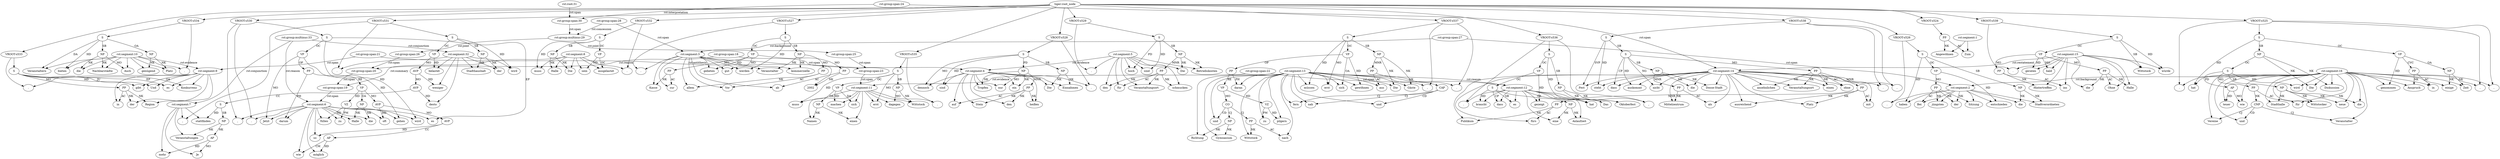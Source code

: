 digraph "maz-1423.xml" {
	node [label="\N"];
	s538_504	 [label=PP,
		layers="set(['tiger:syntax', 'tiger'])",
		"tiger:cat"=PP,
		"tiger:id"=s538_504];
	s538_10	 [label=einen,
		layers="set(['tiger', 'rst', 'rst:token', 'tiger:token'])",
		"rst:token"=einen,
		"tiger:id"=s538_10,
		"tiger:lemma"="--",
		"tiger:morph"="--",
		"tiger:pos"=ART,
		"tiger:token"=einen,
		"tiger:word"=einen];
	s538_504 -> s538_10 [key=0,
	edge_type=dominates,
	label=NK,
	layers="set(['tiger', 'tiger:edge'])",
	"tiger:idref"=s538_10,
	"tiger:label"=NK];
s538_11 [label=ansehnlichen,
	layers="set(['tiger', 'rst', 'rst:token', 'tiger:token'])",
	"rst:token"=ansehnlichen,
	"tiger:id"=s538_11,
	"tiger:lemma"="--",
	"tiger:morph"="--",
	"tiger:pos"=ADJA,
	"tiger:token"=ansehnlichen,
	"tiger:word"=ansehnlichen];
s538_504 -> s538_11 [key=0,
edge_type=dominates,
label=NK,
layers="set(['tiger', 'tiger:edge'])",
"tiger:idref"=s538_11,
"tiger:label"=NK];
s538_9 [label=ohne,
layers="set(['tiger', 'rst', 'rst:token', 'tiger:token'])",
"rst:token"=ohne,
"tiger:id"=s538_9,
"tiger:lemma"="--",
"tiger:morph"="--",
"tiger:pos"=APPR,
"tiger:token"=ohne,
"tiger:word"=ohne];
s538_504 -> s538_9 [key=0,
edge_type=dominates,
label=AC,
layers="set(['tiger', 'tiger:edge'])",
"tiger:idref"=s538_9,
"tiger:label"=AC];
s538_12 [label=Veranstaltungsort,
layers="set(['tiger', 'rst', 'rst:token', 'tiger:token'])",
"rst:token"=Veranstaltungsort,
"tiger:id"=s538_12,
"tiger:lemma"="--",
"tiger:morph"="--",
"tiger:pos"=NN,
"tiger:token"=Veranstaltungsort,
"tiger:word"=Veranstaltungsort];
s538_504 -> s538_12 [key=0,
edge_type=dominates,
label=NK,
layers="set(['tiger', 'tiger:edge'])",
"tiger:idref"=s538_12,
"tiger:label"=NK];
s538_503 [label=PP,
layers="set(['tiger:syntax', 'tiger'])",
"tiger:cat"=PP,
"tiger:id"=s538_503];
s538_504 -> s538_503 [key=0,
edge_type=dominates,
label=MNR,
layers="set(['tiger', 'tiger:edge'])",
"tiger:idref"=s538_503,
"tiger:label"=MNR];
s525_22 [label=".",
layers="set(['tiger', 'rst', 'rst:token', 'tiger:token'])",
"rst:token"=".",
"tiger:id"=s525_22,
"tiger:lemma"="--",
"tiger:morph"="--",
"tiger:pos"="$.",
"tiger:token"=".",
"tiger:word"="."];
s525_21 [label=genommen,
layers="set(['tiger', 'rst', 'rst:token', 'tiger:token'])",
"rst:token"=genommen,
"tiger:id"=s525_21,
"tiger:lemma"="--",
"tiger:morph"="--",
"tiger:pos"=VVPP,
"tiger:token"=genommen,
"tiger:word"=genommen];
s525_20 [label=Anspruch,
layers="set(['tiger', 'rst', 'rst:token', 'tiger:token'])",
"rst:token"=Anspruch,
"tiger:id"=s525_20,
"tiger:lemma"="--",
"tiger:morph"="--",
"tiger:pos"=NN,
"tiger:token"=Anspruch,
"tiger:word"=Anspruch];
s527_10 [label=Kasse,
layers="set(['tiger', 'rst', 'rst:token', 'tiger:token'])",
"rst:token"=Kasse,
"tiger:id"=s527_10,
"tiger:lemma"="--",
"tiger:morph"="--",
"tiger:pos"=NN,
"tiger:token"=Kasse,
"tiger:word"=Kasse];
s527_11 [label=gebeten,
layers="set(['tiger', 'rst', 'rst:token', 'tiger:token'])",
"rst:token"=gebeten,
"tiger:id"=s527_11,
"tiger:lemma"="--",
"tiger:morph"="--",
"tiger:pos"=VVPP,
"tiger:token"=gebeten,
"tiger:word"=gebeten];
s527_12 [label=".",
layers="set(['tiger', 'rst', 'rst:token', 'tiger:token'])",
"rst:token"=".",
"tiger:id"=s527_12,
"tiger:lemma"="--",
"tiger:morph"="--",
"tiger:pos"="$.",
"tiger:token"=".",
"tiger:word"="."];
1 [label="rst:segment:1",
layers="set(['rst', 'rst:segment'])",
"rst:text"="Zum Angewöhnen"];
s524_1 [label=Zum,
layers="set(['tiger', 'rst', 'rst:token', 'tiger:token'])",
"rst:token"=Zum,
"tiger:id"=s524_1,
"tiger:lemma"="--",
"tiger:morph"="--",
"tiger:pos"=APPRART,
"tiger:token"=Zum,
"tiger:word"=Zum];
1 -> s524_1 [key=0,
edge_type=spans,
layers="set(['rst', 'rst:token'])"];
s524_2 [label=Angewöhnen,
layers="set(['tiger', 'rst', 'rst:token', 'tiger:token'])",
"rst:token"=Angewöhnen,
"tiger:id"=s524_2,
"tiger:lemma"="--",
"tiger:morph"="--",
"tiger:pos"=NN,
"tiger:token"=Angewöhnen,
"tiger:word"=Angewöhnen];
1 -> s524_2 [key=0,
edge_type=spans,
layers="set(['rst', 'rst:token'])"];
8 [label="rst:segment:8",
layers="set(['rst', 'rst:segment'])",
"rst:text"="Die Halle muss ausgelastet sein ."];
s532_6 [label=".",
layers="set(['tiger', 'rst', 'rst:token', 'tiger:token'])",
"rst:token"=".",
"tiger:id"=s532_6,
"tiger:lemma"="--",
"tiger:morph"="--",
"tiger:pos"="$.",
"tiger:token"=".",
"tiger:word"="."];
8 -> s532_6 [key=0,
edge_type=spans,
layers="set(['rst', 'rst:token'])"];
s532_5 [label=sein,
layers="set(['tiger', 'rst', 'rst:token', 'tiger:token'])",
"rst:token"=sein,
"tiger:id"=s532_5,
"tiger:lemma"="--",
"tiger:morph"="--",
"tiger:pos"=VAINF,
"tiger:token"=sein,
"tiger:word"=sein];
8 -> s532_5 [key=0,
edge_type=spans,
layers="set(['rst', 'rst:token'])"];
19 [label="rst:group:span:19",
layers="set(['rst', 'rst:segment'])",
"rst:reltype"=span];
8 -> 19 [key=0,
edge_type=dominates,
label="rst:summary",
layers="set(['rst', 'rst:relation'])",
relname="rst:summary"];
s532_4 [label=ausgelastet,
layers="set(['tiger', 'rst', 'rst:token', 'tiger:token'])",
"rst:token"=ausgelastet,
"tiger:id"=s532_4,
"tiger:lemma"="--",
"tiger:morph"="--",
"tiger:pos"=VVPP,
"tiger:token"=ausgelastet,
"tiger:word"=ausgelastet];
8 -> s532_4 [key=0,
edge_type=spans,
layers="set(['rst', 'rst:token'])"];
s532_1 [label=Die,
layers="set(['tiger', 'rst', 'rst:token', 'tiger:token'])",
"rst:token"=Die,
"tiger:id"=s532_1,
"tiger:lemma"="--",
"tiger:morph"="--",
"tiger:pos"=ART,
"tiger:token"=Die,
"tiger:word"=Die];
8 -> s532_1 [key=0,
edge_type=spans,
layers="set(['rst', 'rst:token'])"];
s532_2 [label=Halle,
layers="set(['tiger', 'rst', 'rst:token', 'tiger:token'])",
"rst:token"=Halle,
"tiger:id"=s532_2,
"tiger:lemma"="--",
"tiger:morph"="--",
"tiger:pos"=NN,
"tiger:token"=Halle,
"tiger:word"=Halle];
8 -> s532_2 [key=0,
edge_type=spans,
layers="set(['rst', 'rst:token'])"];
s532_3 [label=muss,
layers="set(['tiger', 'rst', 'rst:token', 'tiger:token'])",
"rst:token"=muss,
"tiger:id"=s532_3,
"tiger:lemma"="--",
"tiger:morph"="--",
"tiger:pos"=VMFIN,
"tiger:token"=muss,
"tiger:word"=muss];
8 -> s532_3 [key=0,
edge_type=spans,
layers="set(['rst', 'rst:token'])"];
9 [label="rst:segment:9",
layers="set(['rst', 'rst:segment'])",
"rst:text"="Und in der Region gibt es Konkurrenz ."];
s533_1 [label=Und,
layers="set(['tiger', 'rst', 'rst:token', 'tiger:token'])",
"rst:token"=Und,
"tiger:id"=s533_1,
"tiger:lemma"="--",
"tiger:morph"="--",
"tiger:pos"=KON,
"tiger:token"=Und,
"tiger:word"=Und];
9 -> s533_1 [key=0,
edge_type=spans,
layers="set(['rst', 'rst:token'])"];
s533_3 [label=der,
layers="set(['tiger', 'rst', 'rst:token', 'tiger:token'])",
"rst:token"=der,
"tiger:id"=s533_3,
"tiger:lemma"="--",
"tiger:morph"="--",
"tiger:pos"=ART,
"tiger:token"=der,
"tiger:word"=der];
9 -> s533_3 [key=0,
edge_type=spans,
layers="set(['rst', 'rst:token'])"];
s533_5 [label=gibt,
layers="set(['tiger', 'rst', 'rst:token', 'tiger:token'])",
"rst:token"=gibt,
"tiger:id"=s533_5,
"tiger:lemma"="--",
"tiger:morph"="--",
"tiger:pos"=VVFIN,
"tiger:token"=gibt,
"tiger:word"=gibt];
9 -> s533_5 [key=0,
edge_type=spans,
layers="set(['rst', 'rst:token'])"];
s533_4 [label=Region,
layers="set(['tiger', 'rst', 'rst:token', 'tiger:token'])",
"rst:token"=Region,
"tiger:id"=s533_4,
"tiger:lemma"="--",
"tiger:morph"="--",
"tiger:pos"=NN,
"tiger:token"=Region,
"tiger:word"=Region];
9 -> s533_4 [key=0,
edge_type=spans,
layers="set(['rst', 'rst:token'])"];
s533_7 [label=Konkurrenz,
layers="set(['tiger', 'rst', 'rst:token', 'tiger:token'])",
"rst:token"=Konkurrenz,
"tiger:id"=s533_7,
"tiger:lemma"="--",
"tiger:morph"="--",
"tiger:pos"=NN,
"tiger:token"=Konkurrenz,
"tiger:word"=Konkurrenz];
9 -> s533_7 [key=0,
edge_type=spans,
layers="set(['rst', 'rst:token'])"];
s533_6 [label=es,
layers="set(['tiger', 'rst', 'rst:token', 'tiger:token'])",
"rst:token"=es,
"tiger:id"=s533_6,
"tiger:lemma"="--",
"tiger:morph"="--",
"tiger:pos"=PPER,
"tiger:token"=es,
"tiger:word"=es];
9 -> s533_6 [key=0,
edge_type=spans,
layers="set(['rst', 'rst:token'])"];
s533_8 [label=".",
layers="set(['tiger', 'rst', 'rst:token', 'tiger:token'])",
"rst:token"=".",
"tiger:id"=s533_8,
"tiger:lemma"="--",
"tiger:morph"="--",
"tiger:pos"="$.",
"tiger:token"=".",
"tiger:word"="."];
9 -> s533_8 [key=0,
edge_type=spans,
layers="set(['rst', 'rst:token'])"];
s533_2 [label=in,
layers="set(['tiger', 'rst', 'rst:token', 'tiger:token'])",
"rst:token"=in,
"tiger:id"=s533_2,
"tiger:lemma"="--",
"tiger:morph"="--",
"tiger:pos"=APPR,
"tiger:token"=in,
"tiger:word"=in];
9 -> s533_2 [key=0,
edge_type=spans,
layers="set(['rst', 'rst:token'])"];
10 [label="rst:segment:10",
layers="set(['rst', 'rst:segment'])",
"rst:text"="Auch die Nachbarstädte bieten Veranstaltern genügend Platz ."];
s534_1 [label=Auch,
layers="set(['tiger', 'rst', 'rst:token', 'tiger:token'])",
"rst:token"=Auch,
"tiger:id"=s534_1,
"tiger:lemma"="--",
"tiger:morph"="--",
"tiger:pos"=ADV,
"tiger:token"=Auch,
"tiger:word"=Auch];
10 -> s534_1 [key=0,
edge_type=spans,
layers="set(['rst', 'rst:token'])"];
10 -> 9 [key=0,
edge_type=dominates,
label="rst:evidence",
layers="set(['rst', 'rst:relation'])",
relname="rst:evidence"];
s534_7 [label=Platz,
layers="set(['tiger', 'rst', 'rst:token', 'tiger:token'])",
"rst:token"=Platz,
"tiger:id"=s534_7,
"tiger:lemma"="--",
"tiger:morph"="--",
"tiger:pos"=NN,
"tiger:token"=Platz,
"tiger:word"=Platz];
10 -> s534_7 [key=0,
edge_type=spans,
layers="set(['rst', 'rst:token'])"];
s534_5 [label=Veranstaltern,
layers="set(['tiger', 'rst', 'rst:token', 'tiger:token'])",
"rst:token"=Veranstaltern,
"tiger:id"=s534_5,
"tiger:lemma"="--",
"tiger:morph"="--",
"tiger:pos"=NN,
"tiger:token"=Veranstaltern,
"tiger:word"=Veranstaltern];
10 -> s534_5 [key=0,
edge_type=spans,
layers="set(['rst', 'rst:token'])"];
s534_2 [label=die,
layers="set(['tiger', 'rst', 'rst:token', 'tiger:token'])",
"rst:token"=die,
"tiger:id"=s534_2,
"tiger:lemma"="--",
"tiger:morph"="--",
"tiger:pos"=ART,
"tiger:token"=die,
"tiger:word"=die];
10 -> s534_2 [key=0,
edge_type=spans,
layers="set(['rst', 'rst:token'])"];
s534_3 [label=Nachbarstädte,
layers="set(['tiger', 'rst', 'rst:token', 'tiger:token'])",
"rst:token"=Nachbarstädte,
"tiger:id"=s534_3,
"tiger:lemma"="--",
"tiger:morph"="--",
"tiger:pos"=NN,
"tiger:token"=Nachbarstädte,
"tiger:word"=Nachbarstädte];
10 -> s534_3 [key=0,
edge_type=spans,
layers="set(['rst', 'rst:token'])"];
s534_6 [label=genügend,
layers="set(['tiger', 'rst', 'rst:token', 'tiger:token'])",
"rst:token"=genügend,
"tiger:id"=s534_6,
"tiger:lemma"="--",
"tiger:morph"="--",
"tiger:pos"=PIAT,
"tiger:token"=genügend,
"tiger:word"=genügend];
10 -> s534_6 [key=0,
edge_type=spans,
layers="set(['rst', 'rst:token'])"];
s534_8 [label=".",
layers="set(['tiger', 'rst', 'rst:token', 'tiger:token'])",
"rst:token"=".",
"tiger:id"=s534_8,
"tiger:lemma"="--",
"tiger:morph"="--",
"tiger:pos"="$.",
"tiger:token"=".",
"tiger:word"="."];
10 -> s534_8 [key=0,
edge_type=spans,
layers="set(['rst', 'rst:token'])"];
s534_4 [label=bieten,
layers="set(['tiger', 'rst', 'rst:token', 'tiger:token'])",
"rst:token"=bieten,
"tiger:id"=s534_4,
"tiger:lemma"="--",
"tiger:morph"="--",
"tiger:pos"=VVFIN,
"tiger:token"=bieten,
"tiger:word"=bieten];
10 -> s534_4 [key=0,
edge_type=spans,
layers="set(['rst', 'rst:token'])"];
11 [label="rst:segment:11",
layers="set(['rst', 'rst:segment'])",
"rst:text"="Wittstock dagegen muss sich erst einen Namen machen ."];
s535_3 [label=muss,
layers="set(['tiger', 'rst', 'rst:token', 'tiger:token'])",
"rst:token"=muss,
"tiger:id"=s535_3,
"tiger:lemma"="--",
"tiger:morph"="--",
"tiger:pos"=VMFIN,
"tiger:token"=muss,
"tiger:word"=muss];
11 -> s535_3 [key=0,
edge_type=spans,
layers="set(['rst', 'rst:token'])"];
s535_2 [label=dagegen,
layers="set(['tiger', 'rst', 'rst:token', 'tiger:token'])",
"rst:token"=dagegen,
"tiger:id"=s535_2,
"tiger:lemma"="--",
"tiger:morph"="--",
"tiger:pos"=PROAV,
"tiger:token"=dagegen,
"tiger:word"=dagegen];
11 -> s535_2 [key=0,
edge_type=spans,
layers="set(['rst', 'rst:token'])"];
s535_7 [label=Namen,
layers="set(['tiger', 'rst', 'rst:token', 'tiger:token'])",
"rst:token"=Namen,
"tiger:id"=s535_7,
"tiger:lemma"="--",
"tiger:morph"="--",
"tiger:pos"=NN,
"tiger:token"=Namen,
"tiger:word"=Namen];
11 -> s535_7 [key=0,
edge_type=spans,
layers="set(['rst', 'rst:token'])"];
s535_5 [label=erst,
layers="set(['tiger', 'rst', 'rst:token', 'tiger:token'])",
"rst:token"=erst,
"tiger:id"=s535_5,
"tiger:lemma"="--",
"tiger:morph"="--",
"tiger:pos"=ADV,
"tiger:token"=erst,
"tiger:word"=erst];
11 -> s535_5 [key=0,
edge_type=spans,
layers="set(['rst', 'rst:token'])"];
s535_4 [label=sich,
layers="set(['tiger', 'rst', 'rst:token', 'tiger:token'])",
"rst:token"=sich,
"tiger:id"=s535_4,
"tiger:lemma"="--",
"tiger:morph"="--",
"tiger:pos"=PRF,
"tiger:token"=sich,
"tiger:word"=sich];
11 -> s535_4 [key=0,
edge_type=spans,
layers="set(['rst', 'rst:token'])"];
s535_6 [label=einen,
layers="set(['tiger', 'rst', 'rst:token', 'tiger:token'])",
"rst:token"=einen,
"tiger:id"=s535_6,
"tiger:lemma"="--",
"tiger:morph"="--",
"tiger:pos"=ART,
"tiger:token"=einen,
"tiger:word"=einen];
11 -> s535_6 [key=0,
edge_type=spans,
layers="set(['rst', 'rst:token'])"];
s535_8 [label=machen,
layers="set(['tiger', 'rst', 'rst:token', 'tiger:token'])",
"rst:token"=machen,
"tiger:id"=s535_8,
"tiger:lemma"="--",
"tiger:morph"="--",
"tiger:pos"=VVINF,
"tiger:token"=machen,
"tiger:word"=machen];
11 -> s535_8 [key=0,
edge_type=spans,
layers="set(['rst', 'rst:token'])"];
s535_1 [label=Wittstock,
layers="set(['tiger', 'rst', 'rst:token', 'tiger:token'])",
"rst:token"=Wittstock,
"tiger:id"=s535_1,
"tiger:lemma"="--",
"tiger:morph"="--",
"tiger:pos"=NE,
"tiger:token"=Wittstock,
"tiger:word"=Wittstock];
11 -> s535_1 [key=0,
edge_type=spans,
layers="set(['rst', 'rst:token'])"];
s535_9 [label=".",
layers="set(['tiger', 'rst', 'rst:token', 'tiger:token'])",
"rst:token"=".",
"tiger:id"=s535_9,
"tiger:lemma"="--",
"tiger:morph"="--",
"tiger:pos"="$.",
"tiger:token"=".",
"tiger:word"="."];
11 -> s535_9 [key=0,
edge_type=spans,
layers="set(['rst', 'rst:token'])"];
12 [label="rst:segment:12",
layers="set(['rst', 'rst:segment'])",
"rst:text"="Das Oktoberfest hat gezeigt , dass es eine Anlaufzeit braucht ."];
s536_3 [label=hat,
layers="set(['tiger', 'rst', 'rst:token', 'tiger:token'])",
"rst:token"=hat,
"tiger:id"=s536_3,
"tiger:lemma"="--",
"tiger:morph"="--",
"tiger:pos"=VAFIN,
"tiger:token"=hat,
"tiger:word"=hat];
12 -> s536_3 [key=0,
edge_type=spans,
layers="set(['rst', 'rst:token'])"];
s536_1 [label=Das,
layers="set(['tiger', 'rst', 'rst:token', 'tiger:token'])",
"rst:token"=Das,
"tiger:id"=s536_1,
"tiger:lemma"="--",
"tiger:morph"="--",
"tiger:pos"=ART,
"tiger:token"=Das,
"tiger:word"=Das];
12 -> s536_1 [key=0,
edge_type=spans,
layers="set(['rst', 'rst:token'])"];
s536_4 [label=gezeigt,
layers="set(['tiger', 'rst', 'rst:token', 'tiger:token'])",
"rst:token"=gezeigt,
"tiger:id"=s536_4,
"tiger:lemma"="--",
"tiger:morph"="--",
"tiger:pos"=VVPP,
"tiger:token"=gezeigt,
"tiger:word"=gezeigt];
12 -> s536_4 [key=0,
edge_type=spans,
layers="set(['rst', 'rst:token'])"];
s536_5 [label=",",
layers="set(['tiger', 'rst', 'rst:token', 'tiger:token'])",
"rst:token"=",",
"tiger:id"=s536_5,
"tiger:lemma"="--",
"tiger:morph"="--",
"tiger:pos"="$,",
"tiger:token"=",",
"tiger:word"=","];
12 -> s536_5 [key=0,
edge_type=spans,
layers="set(['rst', 'rst:token'])"];
s536_6 [label=dass,
layers="set(['tiger', 'rst', 'rst:token', 'tiger:token'])",
"rst:token"=dass,
"tiger:id"=s536_6,
"tiger:lemma"="--",
"tiger:morph"="--",
"tiger:pos"=KOUS,
"tiger:token"=dass,
"tiger:word"=dass];
12 -> s536_6 [key=0,
edge_type=spans,
layers="set(['rst', 'rst:token'])"];
s536_7 [label=es,
layers="set(['tiger', 'rst', 'rst:token', 'tiger:token'])",
"rst:token"=es,
"tiger:id"=s536_7,
"tiger:lemma"="--",
"tiger:morph"="--",
"tiger:pos"=PPER,
"tiger:token"=es,
"tiger:word"=es];
12 -> s536_7 [key=0,
edge_type=spans,
layers="set(['rst', 'rst:token'])"];
s536_2 [label=Oktoberfest,
layers="set(['tiger', 'rst', 'rst:token', 'tiger:token'])",
"rst:token"=Oktoberfest,
"tiger:id"=s536_2,
"tiger:lemma"="--",
"tiger:morph"="--",
"tiger:pos"=NN,
"tiger:token"=Oktoberfest,
"tiger:word"=Oktoberfest];
12 -> s536_2 [key=0,
edge_type=spans,
layers="set(['rst', 'rst:token'])"];
s536_8 [label=eine,
layers="set(['tiger', 'rst', 'rst:token', 'tiger:token'])",
"rst:token"=eine,
"tiger:id"=s536_8,
"tiger:lemma"="--",
"tiger:morph"="--",
"tiger:pos"=ART,
"tiger:token"=eine,
"tiger:word"=eine];
12 -> s536_8 [key=0,
edge_type=spans,
layers="set(['rst', 'rst:token'])"];
s536_9 [label=Anlaufzeit,
layers="set(['tiger', 'rst', 'rst:token', 'tiger:token'])",
"rst:token"=Anlaufzeit,
"tiger:id"=s536_9,
"tiger:lemma"="--",
"tiger:morph"="--",
"tiger:pos"=NN,
"tiger:token"=Anlaufzeit,
"tiger:word"=Anlaufzeit];
12 -> s536_9 [key=0,
edge_type=spans,
layers="set(['rst', 'rst:token'])"];
s536_11 [label=".",
layers="set(['tiger', 'rst', 'rst:token', 'tiger:token'])",
"rst:token"=".",
"tiger:id"=s536_11,
"tiger:lemma"="--",
"tiger:morph"="--",
"tiger:pos"="$.",
"tiger:token"=".",
"tiger:word"="."];
12 -> s536_11 [key=0,
edge_type=spans,
layers="set(['rst', 'rst:token'])"];
s536_10 [label=braucht,
layers="set(['tiger', 'rst', 'rst:token', 'tiger:token'])",
"rst:token"=braucht,
"tiger:id"=s536_10,
"tiger:lemma"="--",
"tiger:morph"="--",
"tiger:pos"=VVFIN,
"tiger:token"=braucht,
"tiger:word"=braucht];
12 -> s536_10 [key=0,
edge_type=spans,
layers="set(['rst', 'rst:token'])"];
2 [label="rst:segment:2",
layers="set(['rst', 'rst:segment'])",
"rst:text"="Bei der jüngsten Sitzung haben die Stadtverordneten entschieden ."];
s526_6 [label=die,
layers="set(['tiger', 'rst', 'rst:token', 'tiger:token'])",
"rst:token"=die,
"tiger:id"=s526_6,
"tiger:lemma"="--",
"tiger:morph"="--",
"tiger:pos"=ART,
"tiger:token"=die,
"tiger:word"=die];
2 -> s526_6 [key=0,
edge_type=spans,
layers="set(['rst', 'rst:token'])"];
s526_9 [label=".",
layers="set(['tiger', 'rst', 'rst:token', 'tiger:token'])",
"rst:token"=".",
"tiger:id"=s526_9,
"tiger:lemma"="--",
"tiger:morph"="--",
"tiger:pos"="$.",
"tiger:token"=".",
"tiger:word"="."];
2 -> s526_9 [key=0,
edge_type=spans,
layers="set(['rst', 'rst:token'])"];
s526_8 [label=entschieden,
layers="set(['tiger', 'rst', 'rst:token', 'tiger:token'])",
"rst:token"=entschieden,
"tiger:id"=s526_8,
"tiger:lemma"="--",
"tiger:morph"="--",
"tiger:pos"=VVPP,
"tiger:token"=entschieden,
"tiger:word"=entschieden];
2 -> s526_8 [key=0,
edge_type=spans,
layers="set(['rst', 'rst:token'])"];
s526_7 [label=Stadtverordneten,
layers="set(['tiger', 'rst', 'rst:token', 'tiger:token'])",
"rst:token"=Stadtverordneten,
"tiger:id"=s526_7,
"tiger:lemma"="--",
"tiger:morph"="--",
"tiger:pos"=NN,
"tiger:token"=Stadtverordneten,
"tiger:word"=Stadtverordneten];
2 -> s526_7 [key=0,
edge_type=spans,
layers="set(['rst', 'rst:token'])"];
s526_4 [label=Sitzung,
layers="set(['tiger', 'rst', 'rst:token', 'tiger:token'])",
"rst:token"=Sitzung,
"tiger:id"=s526_4,
"tiger:lemma"="--",
"tiger:morph"="--",
"tiger:pos"=NN,
"tiger:token"=Sitzung,
"tiger:word"=Sitzung];
2 -> s526_4 [key=0,
edge_type=spans,
layers="set(['rst', 'rst:token'])"];
s526_2 [label=der,
layers="set(['tiger', 'rst', 'rst:token', 'tiger:token'])",
"rst:token"=der,
"tiger:id"=s526_2,
"tiger:lemma"="--",
"tiger:morph"="--",
"tiger:pos"=ART,
"tiger:token"=der,
"tiger:word"=der];
2 -> s526_2 [key=0,
edge_type=spans,
layers="set(['rst', 'rst:token'])"];
s526_3 [label=jüngsten,
layers="set(['tiger', 'rst', 'rst:token', 'tiger:token'])",
"rst:token"=jüngsten,
"tiger:id"=s526_3,
"tiger:lemma"="--",
"tiger:morph"="--",
"tiger:pos"=ADJA,
"tiger:token"=jüngsten,
"tiger:word"=jüngsten];
2 -> s526_3 [key=0,
edge_type=spans,
layers="set(['rst', 'rst:token'])"];
s526_5 [label=haben,
layers="set(['tiger', 'rst', 'rst:token', 'tiger:token'])",
"rst:token"=haben,
"tiger:id"=s526_5,
"tiger:lemma"="--",
"tiger:morph"="--",
"tiger:pos"=VAFIN,
"tiger:token"=haben,
"tiger:word"=haben];
2 -> s526_5 [key=0,
edge_type=spans,
layers="set(['rst', 'rst:token'])"];
s526_1 [label=Bei,
layers="set(['tiger', 'rst', 'rst:token', 'tiger:token'])",
"rst:token"=Bei,
"tiger:id"=s526_1,
"tiger:lemma"="--",
"tiger:morph"="--",
"tiger:pos"=APPR,
"tiger:token"=Bei,
"tiger:word"=Bei];
2 -> s526_1 [key=0,
edge_type=spans,
layers="set(['rst', 'rst:token'])"];
14 [label="rst:segment:14",
layers="set(['rst', 'rst:segment'])",
"rst:text"="Fest steht , dass die Dosse-Stadt als Mittelzentrum ohne einen ansehnlichen Vera\
nstaltungsort mit ausreichend Platz fürs Publikum nicht auskommt ."];
s538_6 [label="Dosse-Stadt",
layers="set(['tiger', 'rst', 'rst:token', 'tiger:token'])",
"rst:token"="Dosse-Stadt",
"tiger:id"=s538_6,
"tiger:lemma"="--",
"tiger:morph"="--",
"tiger:pos"=NN,
"tiger:token"="Dosse-Stadt",
"tiger:word"="Dosse-Stadt"];
14 -> s538_6 [key=0,
edge_type=spans,
layers="set(['rst', 'rst:token'])"];
s538_1 [label=Fest,
layers="set(['tiger', 'rst', 'rst:token', 'tiger:token'])",
"rst:token"=Fest,
"tiger:id"=s538_1,
"tiger:lemma"="--",
"tiger:morph"="--",
"tiger:pos"=PTKVZ,
"tiger:token"=Fest,
"tiger:word"=Fest];
14 -> s538_1 [key=0,
edge_type=spans,
layers="set(['rst', 'rst:token'])"];
s538_14 [label=ausreichend,
layers="set(['tiger', 'rst', 'rst:token', 'tiger:token'])",
"rst:token"=ausreichend,
"tiger:id"=s538_14,
"tiger:lemma"="--",
"tiger:morph"="--",
"tiger:pos"=PIAT,
"tiger:token"=ausreichend,
"tiger:word"=ausreichend];
14 -> s538_14 [key=0,
edge_type=spans,
layers="set(['rst', 'rst:token'])"];
s538_8 [label=Mittelzentrum,
layers="set(['tiger', 'rst', 'rst:token', 'tiger:token'])",
"rst:token"=Mittelzentrum,
"tiger:id"=s538_8,
"tiger:lemma"="--",
"tiger:morph"="--",
"tiger:pos"=NN,
"tiger:token"=Mittelzentrum,
"tiger:word"=Mittelzentrum];
14 -> s538_8 [key=0,
edge_type=spans,
layers="set(['rst', 'rst:token'])"];
s538_17 [label=Publikum,
layers="set(['tiger', 'rst', 'rst:token', 'tiger:token'])",
"rst:token"=Publikum,
"tiger:id"=s538_17,
"tiger:lemma"="--",
"tiger:morph"="--",
"tiger:pos"=NN,
"tiger:token"=Publikum,
"tiger:word"=Publikum];
14 -> s538_17 [key=0,
edge_type=spans,
layers="set(['rst', 'rst:token'])"];
s538_4 [label=dass,
layers="set(['tiger', 'rst', 'rst:token', 'tiger:token'])",
"rst:token"=dass,
"tiger:id"=s538_4,
"tiger:lemma"="--",
"tiger:morph"="--",
"tiger:pos"=KOUS,
"tiger:token"=dass,
"tiger:word"=dass];
14 -> s538_4 [key=0,
edge_type=spans,
layers="set(['rst', 'rst:token'])"];
s538_16 [label=fürs,
layers="set(['tiger', 'rst', 'rst:token', 'tiger:token'])",
"rst:token"=fürs,
"tiger:id"=s538_16,
"tiger:lemma"="--",
"tiger:morph"="--",
"tiger:pos"=APPRART,
"tiger:token"=fürs,
"tiger:word"=fürs];
14 -> s538_16 [key=0,
edge_type=spans,
layers="set(['rst', 'rst:token'])"];
s538_19 [label=auskommt,
layers="set(['tiger', 'rst', 'rst:token', 'tiger:token'])",
"rst:token"=auskommt,
"tiger:id"=s538_19,
"tiger:lemma"="--",
"tiger:morph"="--",
"tiger:pos"=VVFIN,
"tiger:token"=auskommt,
"tiger:word"=auskommt];
14 -> s538_19 [key=0,
edge_type=spans,
layers="set(['rst', 'rst:token'])"];
s538_18 [label=nicht,
layers="set(['tiger', 'rst', 'rst:token', 'tiger:token'])",
"rst:token"=nicht,
"tiger:id"=s538_18,
"tiger:lemma"="--",
"tiger:morph"="--",
"tiger:pos"=PTKNEG,
"tiger:token"=nicht,
"tiger:word"=nicht];
14 -> s538_18 [key=0,
edge_type=spans,
layers="set(['rst', 'rst:token'])"];
14 -> s538_10 [key=0,
edge_type=spans,
layers="set(['rst', 'rst:token'])"];
s538_2 [label=steht,
layers="set(['tiger', 'rst', 'rst:token', 'tiger:token'])",
"rst:token"=steht,
"tiger:id"=s538_2,
"tiger:lemma"="--",
"tiger:morph"="--",
"tiger:pos"=VVFIN,
"tiger:token"=steht,
"tiger:word"=steht];
14 -> s538_2 [key=0,
edge_type=spans,
layers="set(['rst', 'rst:token'])"];
14 -> s538_11 [key=0,
edge_type=spans,
layers="set(['rst', 'rst:token'])"];
s538_7 [label=als,
layers="set(['tiger', 'rst', 'rst:token', 'tiger:token'])",
"rst:token"=als,
"tiger:id"=s538_7,
"tiger:lemma"="--",
"tiger:morph"="--",
"tiger:pos"=APPR,
"tiger:token"=als,
"tiger:word"=als];
14 -> s538_7 [key=0,
edge_type=spans,
layers="set(['rst', 'rst:token'])"];
14 -> s538_9 [key=0,
edge_type=spans,
layers="set(['rst', 'rst:token'])"];
s538_15 [label=Platz,
layers="set(['tiger', 'rst', 'rst:token', 'tiger:token'])",
"rst:token"=Platz,
"tiger:id"=s538_15,
"tiger:lemma"="--",
"tiger:morph"="--",
"tiger:pos"=NN,
"tiger:token"=Platz,
"tiger:word"=Platz];
14 -> s538_15 [key=0,
edge_type=spans,
layers="set(['rst', 'rst:token'])"];
14 -> s538_12 [key=0,
edge_type=spans,
layers="set(['rst', 'rst:token'])"];
s538_20 [label=".",
layers="set(['tiger', 'rst', 'rst:token', 'tiger:token'])",
"rst:token"=".",
"tiger:id"=s538_20,
"tiger:lemma"="--",
"tiger:morph"="--",
"tiger:pos"="$.",
"tiger:token"=".",
"tiger:word"="."];
14 -> s538_20 [key=0,
edge_type=spans,
layers="set(['rst', 'rst:token'])"];
s538_13 [label=mit,
layers="set(['tiger', 'rst', 'rst:token', 'tiger:token'])",
"rst:token"=mit,
"tiger:id"=s538_13,
"tiger:lemma"="--",
"tiger:morph"="--",
"tiger:pos"=APPR,
"tiger:token"=mit,
"tiger:word"=mit];
14 -> s538_13 [key=0,
edge_type=spans,
layers="set(['rst', 'rst:token'])"];
s538_3 [label=",",
layers="set(['tiger', 'rst', 'rst:token', 'tiger:token'])",
"rst:token"=",",
"tiger:id"=s538_3,
"tiger:lemma"="--",
"tiger:morph"="--",
"tiger:pos"="$,",
"tiger:token"=",",
"tiger:word"=","];
14 -> s538_3 [key=0,
edge_type=spans,
layers="set(['rst', 'rst:token'])"];
s538_5 [label=die,
layers="set(['tiger', 'rst', 'rst:token', 'tiger:token'])",
"rst:token"=die,
"tiger:id"=s538_5,
"tiger:lemma"="--",
"tiger:morph"="--",
"tiger:pos"=ART,
"tiger:token"=die,
"tiger:word"=die];
14 -> s538_5 [key=0,
edge_type=spans,
layers="set(['rst', 'rst:token'])"];
15 [label="rst:segment:15",
layers="set(['rst', 'rst:segment'])",
"rst:text"="Ohne die Halle würde Wittstock bald ins Hintertreffen geraten ."];
s539_1 [label=Ohne,
layers="set(['tiger', 'rst', 'rst:token', 'tiger:token'])",
"rst:token"=Ohne,
"tiger:id"=s539_1,
"tiger:lemma"="--",
"tiger:morph"="--",
"tiger:pos"=APPR,
"tiger:token"=Ohne,
"tiger:word"=Ohne];
15 -> s539_1 [key=0,
edge_type=spans,
layers="set(['rst', 'rst:token'])"];
15 -> 14 [key=0,
edge_type=dominates,
label="rst:restatement",
layers="set(['rst', 'rst:relation'])",
relname="rst:restatement"];
s539_8 [label=Hintertreffen,
layers="set(['tiger', 'rst', 'rst:token', 'tiger:token'])",
"rst:token"=Hintertreffen,
"tiger:id"=s539_8,
"tiger:lemma"="--",
"tiger:morph"="--",
"tiger:pos"=NN,
"tiger:token"=Hintertreffen,
"tiger:word"=Hintertreffen];
15 -> s539_8 [key=0,
edge_type=spans,
layers="set(['rst', 'rst:token'])"];
s539_10 [label=".",
layers="set(['tiger', 'rst', 'rst:token', 'tiger:token'])",
"rst:token"=".",
"tiger:id"=s539_10,
"tiger:lemma"="--",
"tiger:morph"="--",
"tiger:pos"="$.",
"tiger:token"=".",
"tiger:word"="."];
15 -> s539_10 [key=0,
edge_type=spans,
layers="set(['rst', 'rst:token'])"];
s539_9 [label=geraten,
layers="set(['tiger', 'rst', 'rst:token', 'tiger:token'])",
"rst:token"=geraten,
"tiger:id"=s539_9,
"tiger:lemma"="--",
"tiger:morph"="--",
"tiger:pos"=VVPP,
"tiger:token"=geraten,
"tiger:word"=geraten];
15 -> s539_9 [key=0,
edge_type=spans,
layers="set(['rst', 'rst:token'])"];
s539_6 [label=bald,
layers="set(['tiger', 'rst', 'rst:token', 'tiger:token'])",
"rst:token"=bald,
"tiger:id"=s539_6,
"tiger:lemma"="--",
"tiger:morph"="--",
"tiger:pos"=ADV,
"tiger:token"=bald,
"tiger:word"=bald];
15 -> s539_6 [key=0,
edge_type=spans,
layers="set(['rst', 'rst:token'])"];
s539_3 [label=Halle,
layers="set(['tiger', 'rst', 'rst:token', 'tiger:token'])",
"rst:token"=Halle,
"tiger:id"=s539_3,
"tiger:lemma"="--",
"tiger:morph"="--",
"tiger:pos"=NN,
"tiger:token"=Halle,
"tiger:word"=Halle];
15 -> s539_3 [key=0,
edge_type=spans,
layers="set(['rst', 'rst:token'])"];
s539_2 [label=die,
layers="set(['tiger', 'rst', 'rst:token', 'tiger:token'])",
"rst:token"=die,
"tiger:id"=s539_2,
"tiger:lemma"="--",
"tiger:morph"="--",
"tiger:pos"=ART,
"tiger:token"=die,
"tiger:word"=die];
15 -> s539_2 [key=0,
edge_type=spans,
layers="set(['rst', 'rst:token'])"];
s539_7 [label=ins,
layers="set(['tiger', 'rst', 'rst:token', 'tiger:token'])",
"rst:token"=ins,
"tiger:id"=s539_7,
"tiger:lemma"="--",
"tiger:morph"="--",
"tiger:pos"=APPRART,
"tiger:token"=ins,
"tiger:word"=ins];
15 -> s539_7 [key=0,
edge_type=spans,
layers="set(['rst', 'rst:token'])"];
s539_5 [label=Wittstock,
layers="set(['tiger', 'rst', 'rst:token', 'tiger:token'])",
"rst:token"=Wittstock,
"tiger:id"=s539_5,
"tiger:lemma"="--",
"tiger:morph"="--",
"tiger:pos"=NE,
"tiger:token"=Wittstock,
"tiger:word"=Wittstock];
15 -> s539_5 [key=0,
edge_type=spans,
layers="set(['rst', 'rst:token'])"];
s539_4 [label=würde,
layers="set(['tiger', 'rst', 'rst:token', 'tiger:token'])",
"rst:token"=würde,
"tiger:id"=s539_4,
"tiger:lemma"="--",
"tiger:morph"="--",
"tiger:pos"=VAFIN,
"tiger:token"=würde,
"tiger:word"=würde];
15 -> s539_4 [key=0,
edge_type=spans,
layers="set(['rst', 'rst:token'])"];
16 [label="rst:segment:16",
layers="set(['rst', 'rst:segment'])",
"rst:text"="Die Diskussion , wie teuer die neue Wittstocker Stadthalle für Vereine und Vera\
nstalter wird , hat einige Zeit in Anspruch genommen ."];
s525_14 [label=wird,
layers="set(['tiger', 'rst', 'rst:token', 'tiger:token'])",
"rst:token"=wird,
"tiger:id"=s525_14,
"tiger:lemma"="--",
"tiger:morph"="--",
"tiger:pos"=VAFIN,
"tiger:token"=wird,
"tiger:word"=wird];
16 -> s525_14 [key=0,
edge_type=spans,
layers="set(['rst', 'rst:token'])"];
16 -> 2 [key=0,
edge_type=dominates,
label="rst:background",
layers="set(['rst', 'rst:relation'])",
relname="rst:background"];
s525_2 [label=Diskussion,
layers="set(['tiger', 'rst', 'rst:token', 'tiger:token'])",
"rst:token"=Diskussion,
"tiger:id"=s525_2,
"tiger:lemma"="--",
"tiger:morph"="--",
"tiger:pos"=NN,
"tiger:token"=Diskussion,
"tiger:word"=Diskussion];
16 -> s525_2 [key=0,
edge_type=spans,
layers="set(['rst', 'rst:token'])"];
s525_10 [label=für,
layers="set(['tiger', 'rst', 'rst:token', 'tiger:token'])",
"rst:token"=für,
"tiger:id"=s525_10,
"tiger:lemma"="--",
"tiger:morph"="--",
"tiger:pos"=APPR,
"tiger:token"=für,
"tiger:word"=für];
16 -> s525_10 [key=0,
edge_type=spans,
layers="set(['rst', 'rst:token'])"];
s525_11 [label=Vereine,
layers="set(['tiger', 'rst', 'rst:token', 'tiger:token'])",
"rst:token"=Vereine,
"tiger:id"=s525_11,
"tiger:lemma"="--",
"tiger:morph"="--",
"tiger:pos"=NN,
"tiger:token"=Vereine,
"tiger:word"=Vereine];
16 -> s525_11 [key=0,
edge_type=spans,
layers="set(['rst', 'rst:token'])"];
s525_16 [label=hat,
layers="set(['tiger', 'rst', 'rst:token', 'tiger:token'])",
"rst:token"=hat,
"tiger:id"=s525_16,
"tiger:lemma"="--",
"tiger:morph"="--",
"tiger:pos"=VAFIN,
"tiger:token"=hat,
"tiger:word"=hat];
16 -> s525_16 [key=0,
edge_type=spans,
layers="set(['rst', 'rst:token'])"];
s525_19 [label=in,
layers="set(['tiger', 'rst', 'rst:token', 'tiger:token'])",
"rst:token"=in,
"tiger:id"=s525_19,
"tiger:lemma"="--",
"tiger:morph"="--",
"tiger:pos"=APPR,
"tiger:token"=in,
"tiger:word"=in];
16 -> s525_19 [key=0,
edge_type=spans,
layers="set(['rst', 'rst:token'])"];
s525_17 [label=einige,
layers="set(['tiger', 'rst', 'rst:token', 'tiger:token'])",
"rst:token"=einige,
"tiger:id"=s525_17,
"tiger:lemma"="--",
"tiger:morph"="--",
"tiger:pos"=PIAT,
"tiger:token"=einige,
"tiger:word"=einige];
16 -> s525_17 [key=0,
edge_type=spans,
layers="set(['rst', 'rst:token'])"];
s525_12 [label=und,
layers="set(['tiger', 'rst', 'rst:token', 'tiger:token'])",
"rst:token"=und,
"tiger:id"=s525_12,
"tiger:lemma"="--",
"tiger:morph"="--",
"tiger:pos"=KON,
"tiger:token"=und,
"tiger:word"=und];
16 -> s525_12 [key=0,
edge_type=spans,
layers="set(['rst', 'rst:token'])"];
s525_18 [label=Zeit,
layers="set(['tiger', 'rst', 'rst:token', 'tiger:token'])",
"rst:token"=Zeit,
"tiger:id"=s525_18,
"tiger:lemma"="--",
"tiger:morph"="--",
"tiger:pos"=NN,
"tiger:token"=Zeit,
"tiger:word"=Zeit];
16 -> s525_18 [key=0,
edge_type=spans,
layers="set(['rst', 'rst:token'])"];
16 -> s525_20 [key=0,
edge_type=spans,
layers="set(['rst', 'rst:token'])"];
s525_13 [label=Veranstalter,
layers="set(['tiger', 'rst', 'rst:token', 'tiger:token'])",
"rst:token"=Veranstalter,
"tiger:id"=s525_13,
"tiger:lemma"="--",
"tiger:morph"="--",
"tiger:pos"=NN,
"tiger:token"=Veranstalter,
"tiger:word"=Veranstalter];
16 -> s525_13 [key=0,
edge_type=spans,
layers="set(['rst', 'rst:token'])"];
s525_5 [label=teuer,
layers="set(['tiger', 'rst', 'rst:token', 'tiger:token'])",
"rst:token"=teuer,
"tiger:id"=s525_5,
"tiger:lemma"="--",
"tiger:morph"="--",
"tiger:pos"=ADJD,
"tiger:token"=teuer,
"tiger:word"=teuer];
16 -> s525_5 [key=0,
edge_type=spans,
layers="set(['rst', 'rst:token'])"];
16 -> s525_21 [key=0,
edge_type=spans,
layers="set(['rst', 'rst:token'])"];
16 -> s525_22 [key=0,
edge_type=spans,
layers="set(['rst', 'rst:token'])"];
s525_15 [label=",",
layers="set(['tiger', 'rst', 'rst:token', 'tiger:token'])",
"rst:token"=",",
"tiger:id"=s525_15,
"tiger:lemma"="--",
"tiger:morph"="--",
"tiger:pos"="$,",
"tiger:token"=",",
"tiger:word"=","];
16 -> s525_15 [key=0,
edge_type=spans,
layers="set(['rst', 'rst:token'])"];
s525_8 [label=Wittstocker,
layers="set(['tiger', 'rst', 'rst:token', 'tiger:token'])",
"rst:token"=Wittstocker,
"tiger:id"=s525_8,
"tiger:lemma"="--",
"tiger:morph"="--",
"tiger:pos"=ADJA,
"tiger:token"=Wittstocker,
"tiger:word"=Wittstocker];
16 -> s525_8 [key=0,
edge_type=spans,
layers="set(['rst', 'rst:token'])"];
s525_9 [label=Stadthalle,
layers="set(['tiger', 'rst', 'rst:token', 'tiger:token'])",
"rst:token"=Stadthalle,
"tiger:id"=s525_9,
"tiger:lemma"="--",
"tiger:morph"="--",
"tiger:pos"=NN,
"tiger:token"=Stadthalle,
"tiger:word"=Stadthalle];
16 -> s525_9 [key=0,
edge_type=spans,
layers="set(['rst', 'rst:token'])"];
s525_1 [label=Die,
layers="set(['tiger', 'rst', 'rst:token', 'tiger:token'])",
"rst:token"=Die,
"tiger:id"=s525_1,
"tiger:lemma"="--",
"tiger:morph"="--",
"tiger:pos"=ART,
"tiger:token"=Die,
"tiger:word"=Die];
16 -> s525_1 [key=0,
edge_type=spans,
layers="set(['rst', 'rst:token'])"];
s525_3 [label=",",
layers="set(['tiger', 'rst', 'rst:token', 'tiger:token'])",
"rst:token"=",",
"tiger:id"=s525_3,
"tiger:lemma"="--",
"tiger:morph"="--",
"tiger:pos"="$,",
"tiger:token"=",",
"tiger:word"=","];
16 -> s525_3 [key=0,
edge_type=spans,
layers="set(['rst', 'rst:token'])"];
s525_4 [label=wie,
layers="set(['tiger', 'rst', 'rst:token', 'tiger:token'])",
"rst:token"=wie,
"tiger:id"=s525_4,
"tiger:lemma"="--",
"tiger:morph"="--",
"tiger:pos"=PWAV,
"tiger:token"=wie,
"tiger:word"=wie];
16 -> s525_4 [key=0,
edge_type=spans,
layers="set(['rst', 'rst:token'])"];
s525_6 [label=die,
layers="set(['tiger', 'rst', 'rst:token', 'tiger:token'])",
"rst:token"=die,
"tiger:id"=s525_6,
"tiger:lemma"="--",
"tiger:morph"="--",
"tiger:pos"=ART,
"tiger:token"=die,
"tiger:word"=die];
16 -> s525_6 [key=0,
edge_type=spans,
layers="set(['rst', 'rst:token'])"];
s525_7 [label=neue,
layers="set(['tiger', 'rst', 'rst:token', 'tiger:token'])",
"rst:token"=neue,
"tiger:id"=s525_7,
"tiger:lemma"="--",
"tiger:morph"="--",
"tiger:pos"=ADJA,
"tiger:token"=neue,
"tiger:word"=neue];
16 -> s525_7 [key=0,
edge_type=spans,
layers="set(['rst', 'rst:token'])"];
18 [label="rst:group:span:18",
layers="set(['rst', 'rst:segment'])",
"rst:reltype"=span];
20 [label="rst:group:span:20",
layers="set(['rst', 'rst:segment'])",
"rst:reltype"=span];
18 -> 20 [key=0,
edge_type=dominates,
label="rst:reason",
layers="set(['rst', 'rst:relation'])",
"rst:relname"=reason];
4 [label="rst:segment:4",
layers="set(['rst', 'rst:segment'])",
"rst:text"="Die Einnahmen sind dennoch nur ein Tropfen auf den heißen Stein ."];
18 -> 4 [key=0,
edge_type=dominates,
label="rst:span",
layers="set(['rst', 'rst:relation'])",
relname="rst:span"];
3 [label="rst:segment:3",
layers="set(['rst', 'rst:segment'])",
"rst:text"="Vor allem kommerzielle Veranstalter werden ab 2002 gut zur Kasse gebeten ."];
3 -> s527_12 [key=0,
edge_type=spans,
layers="set(['rst', 'rst:token'])"];
3 -> s527_10 [key=0,
edge_type=spans,
layers="set(['rst', 'rst:token'])"];
3 -> s527_11 [key=0,
edge_type=spans,
layers="set(['rst', 'rst:token'])"];
s527_6 [label=ab,
layers="set(['tiger', 'rst', 'rst:token', 'tiger:token'])",
"rst:token"=ab,
"tiger:id"=s527_6,
"tiger:lemma"="--",
"tiger:morph"="--",
"tiger:pos"=APPR,
"tiger:token"=ab,
"tiger:word"=ab];
3 -> s527_6 [key=0,
edge_type=spans,
layers="set(['rst', 'rst:token'])"];
s527_7 [label=2002,
layers="set(['tiger', 'rst', 'rst:token', 'tiger:token'])",
"rst:token"=2002,
"tiger:id"=s527_7,
"tiger:lemma"="--",
"tiger:morph"="--",
"tiger:pos"=CARD,
"tiger:token"=2002,
"tiger:word"=2002];
3 -> s527_7 [key=0,
edge_type=spans,
layers="set(['rst', 'rst:token'])"];
s527_4 [label=Veranstalter,
layers="set(['tiger', 'rst', 'rst:token', 'tiger:token'])",
"rst:token"=Veranstalter,
"tiger:id"=s527_4,
"tiger:lemma"="--",
"tiger:morph"="--",
"tiger:pos"=NN,
"tiger:token"=Veranstalter,
"tiger:word"=Veranstalter];
3 -> s527_4 [key=0,
edge_type=spans,
layers="set(['rst', 'rst:token'])"];
s527_5 [label=werden,
layers="set(['tiger', 'rst', 'rst:token', 'tiger:token'])",
"rst:token"=werden,
"tiger:id"=s527_5,
"tiger:lemma"="--",
"tiger:morph"="--",
"tiger:pos"=VAFIN,
"tiger:token"=werden,
"tiger:word"=werden];
3 -> s527_5 [key=0,
edge_type=spans,
layers="set(['rst', 'rst:token'])"];
s527_2 [label=allem,
layers="set(['tiger', 'rst', 'rst:token', 'tiger:token'])",
"rst:token"=allem,
"tiger:id"=s527_2,
"tiger:lemma"="--",
"tiger:morph"="--",
"tiger:pos"=PIS,
"tiger:token"=allem,
"tiger:word"=allem];
3 -> s527_2 [key=0,
edge_type=spans,
layers="set(['rst', 'rst:token'])"];
s527_3 [label=kommerzielle,
layers="set(['tiger', 'rst', 'rst:token', 'tiger:token'])",
"rst:token"=kommerzielle,
"tiger:id"=s527_3,
"tiger:lemma"="--",
"tiger:morph"="--",
"tiger:pos"=ADJA,
"tiger:token"=kommerzielle,
"tiger:word"=kommerzielle];
3 -> s527_3 [key=0,
edge_type=spans,
layers="set(['rst', 'rst:token'])"];
s527_1 [label=Vor,
layers="set(['tiger', 'rst', 'rst:token', 'tiger:token'])",
"rst:token"=Vor,
"tiger:id"=s527_1,
"tiger:lemma"="--",
"tiger:morph"="--",
"tiger:pos"=APPR,
"tiger:token"=Vor,
"tiger:word"=Vor];
3 -> s527_1 [key=0,
edge_type=spans,
layers="set(['rst', 'rst:token'])"];
s527_8 [label=gut,
layers="set(['tiger', 'rst', 'rst:token', 'tiger:token'])",
"rst:token"=gut,
"tiger:id"=s527_8,
"tiger:lemma"="--",
"tiger:morph"="--",
"tiger:pos"=ADJD,
"tiger:token"=gut,
"tiger:word"=gut];
3 -> s527_8 [key=0,
edge_type=spans,
layers="set(['rst', 'rst:token'])"];
s527_9 [label=zur,
layers="set(['tiger', 'rst', 'rst:token', 'tiger:token'])",
"rst:token"=zur,
"tiger:id"=s527_9,
"tiger:lemma"="--",
"tiger:morph"="--",
"tiger:pos"=APPRART,
"tiger:token"=zur,
"tiger:word"=zur];
3 -> s527_9 [key=0,
edge_type=spans,
layers="set(['rst', 'rst:token'])"];
20 -> 19 [key=0,
edge_type=dominates,
label="rst:span",
layers="set(['rst', 'rst:relation'])",
"rst:relname"=span];
21 [label="rst:group:span:21",
layers="set(['rst', 'rst:segment'])",
"rst:reltype"=span];
23 [label="rst:group:span:23",
layers="set(['rst', 'rst:segment'])",
"rst:reltype"=span];
21 -> 23 [key=0,
edge_type=dominates,
label="rst:antithesis",
layers="set(['rst', 'rst:relation'])",
"rst:relname"=antithesis];
21 -> 9 [key=0,
edge_type=dominates,
label="rst:span",
layers="set(['rst', 'rst:relation'])",
relname="rst:span"];
22 [label="rst:group:span:22",
layers="set(['rst', 'rst:segment'])",
"rst:reltype"=span];
22 -> 12 [key=0,
edge_type=dominates,
label="rst:span",
layers="set(['rst', 'rst:relation'])",
relname="rst:span"];
22 -> 11 [key=0,
edge_type=dominates,
label="rst:evidence",
layers="set(['rst', 'rst:relation'])",
"rst:relname"=evidence];
23 -> 11 [key=0,
edge_type=dominates,
label="rst:span",
layers="set(['rst', 'rst:relation'])",
relname="rst:span"];
24 [label="rst:group:span:24",
layers="set(['rst', 'rst:segment'])",
"rst:reltype"=span];
30 [label="rst:group:span:30",
layers="set(['rst', 'rst:segment'])",
"rst:reltype"=span];
24 -> 30 [key=0,
edge_type=dominates,
label="rst:interpretation",
layers="set(['rst', 'rst:relation'])",
"rst:relname"=interpretation];
24 -> 14 [key=0,
edge_type=dominates,
label="rst:span",
layers="set(['rst', 'rst:relation'])",
relname="rst:span"];
s528_12 [label=".",
layers="set(['tiger', 'rst', 'rst:token', 'tiger:token'])",
"rst:token"=".",
"tiger:id"=s528_12,
"tiger:lemma"="--",
"tiger:morph"="--",
"tiger:pos"="$.",
"tiger:token"=".",
"tiger:word"="."];
4 -> s528_12 [key=0,
edge_type=spans,
layers="set(['rst', 'rst:token'])"];
s528_5 [label=nur,
layers="set(['tiger', 'rst', 'rst:token', 'tiger:token'])",
"rst:token"=nur,
"tiger:id"=s528_5,
"tiger:lemma"="--",
"tiger:morph"="--",
"tiger:pos"=ADV,
"tiger:token"=nur,
"tiger:word"=nur];
4 -> s528_5 [key=0,
edge_type=spans,
layers="set(['rst', 'rst:token'])"];
s528_4 [label=dennoch,
layers="set(['tiger', 'rst', 'rst:token', 'tiger:token'])",
"rst:token"=dennoch,
"tiger:id"=s528_4,
"tiger:lemma"="--",
"tiger:morph"="--",
"tiger:pos"=ADV,
"tiger:token"=dennoch,
"tiger:word"=dennoch];
4 -> s528_4 [key=0,
edge_type=spans,
layers="set(['rst', 'rst:token'])"];
s528_7 [label=Tropfen,
layers="set(['tiger', 'rst', 'rst:token', 'tiger:token'])",
"rst:token"=Tropfen,
"tiger:id"=s528_7,
"tiger:lemma"="--",
"tiger:morph"="--",
"tiger:pos"=NN,
"tiger:token"=Tropfen,
"tiger:word"=Tropfen];
4 -> s528_7 [key=0,
edge_type=spans,
layers="set(['rst', 'rst:token'])"];
s528_6 [label=ein,
layers="set(['tiger', 'rst', 'rst:token', 'tiger:token'])",
"rst:token"=ein,
"tiger:id"=s528_6,
"tiger:lemma"="--",
"tiger:morph"="--",
"tiger:pos"=ART,
"tiger:token"=ein,
"tiger:word"=ein];
4 -> s528_6 [key=0,
edge_type=spans,
layers="set(['rst', 'rst:token'])"];
s528_1 [label=Die,
layers="set(['tiger', 'rst', 'rst:token', 'tiger:token'])",
"rst:token"=Die,
"tiger:id"=s528_1,
"tiger:lemma"="--",
"tiger:morph"="--",
"tiger:pos"=ART,
"tiger:token"=Die,
"tiger:word"=Die];
4 -> s528_1 [key=0,
edge_type=spans,
layers="set(['rst', 'rst:token'])"];
s528_3 [label=sind,
layers="set(['tiger', 'rst', 'rst:token', 'tiger:token'])",
"rst:token"=sind,
"tiger:id"=s528_3,
"tiger:lemma"="--",
"tiger:morph"="--",
"tiger:pos"=VAFIN,
"tiger:token"=sind,
"tiger:word"=sind];
4 -> s528_3 [key=0,
edge_type=spans,
layers="set(['rst', 'rst:token'])"];
s528_2 [label=Einnahmen,
layers="set(['tiger', 'rst', 'rst:token', 'tiger:token'])",
"rst:token"=Einnahmen,
"tiger:id"=s528_2,
"tiger:lemma"="--",
"tiger:morph"="--",
"tiger:pos"=NN,
"tiger:token"=Einnahmen,
"tiger:word"=Einnahmen];
4 -> s528_2 [key=0,
edge_type=spans,
layers="set(['rst', 'rst:token'])"];
s528_9 [label=den,
layers="set(['tiger', 'rst', 'rst:token', 'tiger:token'])",
"rst:token"=den,
"tiger:id"=s528_9,
"tiger:lemma"="--",
"tiger:morph"="--",
"tiger:pos"=ART,
"tiger:token"=den,
"tiger:word"=den];
4 -> s528_9 [key=0,
edge_type=spans,
layers="set(['rst', 'rst:token'])"];
s528_8 [label=auf,
layers="set(['tiger', 'rst', 'rst:token', 'tiger:token'])",
"rst:token"=auf,
"tiger:id"=s528_8,
"tiger:lemma"="--",
"tiger:morph"="--",
"tiger:pos"=APPR,
"tiger:token"=auf,
"tiger:word"=auf];
4 -> s528_8 [key=0,
edge_type=spans,
layers="set(['rst', 'rst:token'])"];
s528_11 [label=Stein,
layers="set(['tiger', 'rst', 'rst:token', 'tiger:token'])",
"rst:token"=Stein,
"tiger:id"=s528_11,
"tiger:lemma"="--",
"tiger:morph"="--",
"tiger:pos"=NN,
"tiger:token"=Stein,
"tiger:word"=Stein];
4 -> s528_11 [key=0,
edge_type=spans,
layers="set(['rst', 'rst:token'])"];
s528_10 [label=heißen,
layers="set(['tiger', 'rst', 'rst:token', 'tiger:token'])",
"rst:token"=heißen,
"tiger:id"=s528_10,
"tiger:lemma"="--",
"tiger:morph"="--",
"tiger:pos"=ADJA,
"tiger:token"=heißen,
"tiger:word"=heißen];
4 -> s528_10 [key=0,
edge_type=spans,
layers="set(['rst', 'rst:token'])"];
26 [label="rst:group:span:26",
layers="set(['rst', 'rst:segment'])",
"rst:reltype"=span];
26 -> 20 [key=0,
edge_type=dominates,
label="rst:span",
layers="set(['rst', 'rst:relation'])",
"rst:relname"=span];
27 [label="rst:group:span:27",
layers="set(['rst', 'rst:segment'])",
"rst:reltype"=span];
27 -> 2 [key=0,
edge_type=dominates,
label="rst:span",
layers="set(['rst', 'rst:relation'])",
relname="rst:span"];
27 -> 3 [key=0,
edge_type=dominates,
label="rst:background",
layers="set(['rst', 'rst:relation'])",
"rst:relname"=background];
s537_508 [label=PP,
layers="set(['tiger:syntax', 'tiger'])",
"tiger:cat"=PP,
"tiger:id"=s537_508];
s537_507 [label=VP,
layers="set(['tiger:syntax', 'tiger'])",
"tiger:cat"=VP,
"tiger:id"=s537_507];
s537_508 -> s537_507 [key=0,
edge_type=dominates,
label=RE,
layers="set(['tiger', 'tiger:edge'])",
"tiger:idref"=s537_507,
"tiger:label"=RE];
s537_10 [label=daran,
layers="set(['tiger', 'rst', 'rst:token', 'tiger:token'])",
"rst:token"=daran,
"tiger:id"=s537_10,
"tiger:lemma"="--",
"tiger:morph"="--",
"tiger:pos"=PROAV,
"tiger:token"=daran,
"tiger:word"=daran];
s537_508 -> s537_10 [key=0,
edge_type=dominates,
label=PH,
layers="set(['tiger', 'tiger:edge'])",
"tiger:idref"=s537_10,
"tiger:label"=PH];
29 [label="rst:group:multinuc:29",
layers="set(['rst', 'rst:segment'])",
"rst:reltype"=multinuc];
25 [label="rst:group:span:25",
layers="set(['rst', 'rst:segment'])",
"rst:reltype"=span];
29 -> 25 [key=0,
edge_type=dominates,
label="rst:joint",
layers="set(['rst', 'rst:relation'])",
"rst:relname"=joint];
29 -> 26 [key=0,
edge_type=dominates,
label="rst:joint",
layers="set(['rst', 'rst:relation'])",
"rst:relname"=joint];
30 -> 29 [key=0,
edge_type=dominates,
label="rst:span",
layers="set(['rst', 'rst:relation'])",
"rst:relname"=span];
s535_500 [label=NP,
layers="set(['tiger:syntax', 'tiger'])",
"tiger:cat"=NP,
"tiger:id"=s535_500];
s535_500 -> s535_2 [key=0,
edge_type=dominates,
label=MO,
layers="set(['tiger', 'tiger:edge'])",
"tiger:idref"=s535_2,
"tiger:label"=MO];
s535_500 -> s535_1 [key=0,
edge_type=dominates,
label=NK,
layers="set(['tiger', 'tiger:edge'])",
"tiger:idref"=s535_1,
"tiger:label"=NK];
6 [label="rst:segment:6",
layers="set(['rst', 'rst:segment'])",
"rst:text"="Jetzt wird es darum gehen , die Halle so oft wie möglich zu füllen ."];
s530_8 [label=Halle,
layers="set(['tiger', 'rst', 'rst:token', 'tiger:token'])",
"rst:token"=Halle,
"tiger:id"=s530_8,
"tiger:lemma"="--",
"tiger:morph"="--",
"tiger:pos"=NN,
"tiger:token"=Halle,
"tiger:word"=Halle];
6 -> s530_8 [key=0,
edge_type=spans,
layers="set(['rst', 'rst:token'])"];
s530_9 [label=so,
layers="set(['tiger', 'rst', 'rst:token', 'tiger:token'])",
"rst:token"=so,
"tiger:id"=s530_9,
"tiger:lemma"="--",
"tiger:morph"="--",
"tiger:pos"=ADV,
"tiger:token"=so,
"tiger:word"=so];
6 -> s530_9 [key=0,
edge_type=spans,
layers="set(['rst', 'rst:token'])"];
s530_6 [label=",",
layers="set(['tiger', 'rst', 'rst:token', 'tiger:token'])",
"rst:token"=",",
"tiger:id"=s530_6,
"tiger:lemma"="--",
"tiger:morph"="--",
"tiger:pos"="$,",
"tiger:token"=",",
"tiger:word"=","];
6 -> s530_6 [key=0,
edge_type=spans,
layers="set(['rst', 'rst:token'])"];
s530_7 [label=die,
layers="set(['tiger', 'rst', 'rst:token', 'tiger:token'])",
"rst:token"=die,
"tiger:id"=s530_7,
"tiger:lemma"="--",
"tiger:morph"="--",
"tiger:pos"=ART,
"tiger:token"=die,
"tiger:word"=die];
6 -> s530_7 [key=0,
edge_type=spans,
layers="set(['rst', 'rst:token'])"];
s530_4 [label=darum,
layers="set(['tiger', 'rst', 'rst:token', 'tiger:token'])",
"rst:token"=darum,
"tiger:id"=s530_4,
"tiger:lemma"="--",
"tiger:morph"="--",
"tiger:pos"=PROAV,
"tiger:token"=darum,
"tiger:word"=darum];
6 -> s530_4 [key=0,
edge_type=spans,
layers="set(['rst', 'rst:token'])"];
s530_5 [label=gehen,
layers="set(['tiger', 'rst', 'rst:token', 'tiger:token'])",
"rst:token"=gehen,
"tiger:id"=s530_5,
"tiger:lemma"="--",
"tiger:morph"="--",
"tiger:pos"=VVINF,
"tiger:token"=gehen,
"tiger:word"=gehen];
6 -> s530_5 [key=0,
edge_type=spans,
layers="set(['rst', 'rst:token'])"];
s530_1 [label=Jetzt,
layers="set(['tiger', 'rst', 'rst:token', 'tiger:token'])",
"rst:token"=Jetzt,
"tiger:id"=s530_1,
"tiger:lemma"="--",
"tiger:morph"="--",
"tiger:pos"=ADV,
"tiger:token"=Jetzt,
"tiger:word"=Jetzt];
6 -> s530_1 [key=0,
edge_type=spans,
layers="set(['rst', 'rst:token'])"];
s530_2 [label=wird,
layers="set(['tiger', 'rst', 'rst:token', 'tiger:token'])",
"rst:token"=wird,
"tiger:id"=s530_2,
"tiger:lemma"="--",
"tiger:morph"="--",
"tiger:pos"=VAFIN,
"tiger:token"=wird,
"tiger:word"=wird];
6 -> s530_2 [key=0,
edge_type=spans,
layers="set(['rst', 'rst:token'])"];
s530_3 [label=es,
layers="set(['tiger', 'rst', 'rst:token', 'tiger:token'])",
"rst:token"=es,
"tiger:id"=s530_3,
"tiger:lemma"="--",
"tiger:morph"="--",
"tiger:pos"=PPER,
"tiger:token"=es,
"tiger:word"=es];
6 -> s530_3 [key=0,
edge_type=spans,
layers="set(['rst', 'rst:token'])"];
s530_15 [label=".",
layers="set(['tiger', 'rst', 'rst:token', 'tiger:token'])",
"rst:token"=".",
"tiger:id"=s530_15,
"tiger:lemma"="--",
"tiger:morph"="--",
"tiger:pos"="$.",
"tiger:token"=".",
"tiger:word"="."];
6 -> s530_15 [key=0,
edge_type=spans,
layers="set(['rst', 'rst:token'])"];
s530_10 [label=oft,
layers="set(['tiger', 'rst', 'rst:token', 'tiger:token'])",
"rst:token"=oft,
"tiger:id"=s530_10,
"tiger:lemma"="--",
"tiger:morph"="--",
"tiger:pos"=ADV,
"tiger:token"=oft,
"tiger:word"=oft];
6 -> s530_10 [key=0,
edge_type=spans,
layers="set(['rst', 'rst:token'])"];
s530_14 [label=füllen,
layers="set(['tiger', 'rst', 'rst:token', 'tiger:token'])",
"rst:token"=füllen,
"tiger:id"=s530_14,
"tiger:lemma"="--",
"tiger:morph"="--",
"tiger:pos"=VVINF,
"tiger:token"=füllen,
"tiger:word"=füllen];
6 -> s530_14 [key=0,
edge_type=spans,
layers="set(['rst', 'rst:token'])"];
s530_11 [label=wie,
layers="set(['tiger', 'rst', 'rst:token', 'tiger:token'])",
"rst:token"=wie,
"tiger:id"=s530_11,
"tiger:lemma"="--",
"tiger:morph"="--",
"tiger:pos"=KOKOM,
"tiger:token"=wie,
"tiger:word"=wie];
6 -> s530_11 [key=0,
edge_type=spans,
layers="set(['rst', 'rst:token'])"];
s530_12 [label=möglich,
layers="set(['tiger', 'rst', 'rst:token', 'tiger:token'])",
"rst:token"=möglich,
"tiger:id"=s530_12,
"tiger:lemma"="--",
"tiger:morph"="--",
"tiger:pos"=ADJD,
"tiger:token"=möglich,
"tiger:word"=möglich];
6 -> s530_12 [key=0,
edge_type=spans,
layers="set(['rst', 'rst:token'])"];
s530_13 [label=zu,
layers="set(['tiger', 'rst', 'rst:token', 'tiger:token'])",
"rst:token"=zu,
"tiger:id"=s530_13,
"tiger:lemma"="--",
"tiger:morph"="--",
"tiger:pos"=PTKZU,
"tiger:token"=zu,
"tiger:word"=zu];
6 -> s530_13 [key=0,
edge_type=spans,
layers="set(['rst', 'rst:token'])"];
s535_501 [label=NP,
layers="set(['tiger:syntax', 'tiger'])",
"tiger:cat"=NP,
"tiger:id"=s535_501];
s535_501 -> s535_7 [key=0,
edge_type=dominates,
label=NK,
layers="set(['tiger', 'tiger:edge'])",
"tiger:idref"=s535_7,
"tiger:label"=NK];
s535_501 -> s535_6 [key=0,
edge_type=dominates,
label=NK,
layers="set(['tiger', 'tiger:edge'])",
"tiger:idref"=s535_6,
"tiger:label"=NK];
s535_502 [label=VP,
layers="set(['tiger:syntax', 'tiger'])",
"tiger:cat"=VP,
"tiger:id"=s535_502];
s535_502 -> s535_501 [key=0,
edge_type=dominates,
label=OA,
layers="set(['tiger', 'tiger:edge'])",
"tiger:idref"=s535_501,
"tiger:label"=OA];
s535_502 -> s535_4 [key=0,
edge_type=dominates,
label=DA,
layers="set(['tiger', 'tiger:edge'])",
"tiger:idref"=s535_4,
"tiger:label"=DA];
s535_502 -> s535_8 [key=0,
edge_type=dominates,
label=HD,
layers="set(['tiger', 'tiger:edge'])",
"tiger:idref"=s535_8,
"tiger:label"=HD];
s535_503 [label=S,
layers="set(['tiger', 'tiger:sentence', 'tiger:sentence:root'])",
"tiger:cat"=S,
"tiger:id"=s535_503];
s535_503 -> s535_500 [key=0,
edge_type=dominates,
label=SB,
layers="set(['tiger', 'tiger:edge'])",
"tiger:idref"=s535_500,
"tiger:label"=SB];
s535_503 -> s535_502 [key=0,
edge_type=dominates,
label=OC,
layers="set(['tiger', 'tiger:edge'])",
"tiger:idref"=s535_502,
"tiger:label"=OC];
s535_503 -> s535_3 [key=0,
edge_type=dominates,
label=HD,
layers="set(['tiger', 'tiger:edge'])",
"tiger:idref"=s535_3,
"tiger:label"=HD];
s535_503 -> s535_5 [key=0,
edge_type=dominates,
label=MO,
layers="set(['tiger', 'tiger:edge'])",
"tiger:idref"=s535_5,
"tiger:label"=MO];
s529_2 [label=Betriebskosten,
layers="set(['tiger', 'rst', 'rst:token', 'tiger:token'])",
"rst:token"=Betriebskosten,
"tiger:id"=s529_2,
"tiger:lemma"="--",
"tiger:morph"="--",
"tiger:pos"=NN,
"tiger:token"=Betriebskosten,
"tiger:word"=Betriebskosten];
7 [label="rst:segment:7",
layers="set(['rst', 'rst:segment'])",
"rst:text"="Je mehr Veranstaltungen stattfinden ,"];
s531_5 [label=",",
layers="set(['tiger', 'rst', 'rst:token', 'tiger:token'])",
"rst:token"=",",
"tiger:id"=s531_5,
"tiger:lemma"="--",
"tiger:morph"="--",
"tiger:pos"="$,",
"tiger:token"=",",
"tiger:word"=","];
7 -> s531_5 [key=0,
edge_type=spans,
layers="set(['rst', 'rst:token'])"];
s531_4 [label=stattfinden,
layers="set(['tiger', 'rst', 'rst:token', 'tiger:token'])",
"rst:token"=stattfinden,
"tiger:id"=s531_4,
"tiger:lemma"="--",
"tiger:morph"="--",
"tiger:pos"=VVFIN,
"tiger:token"=stattfinden,
"tiger:word"=stattfinden];
7 -> s531_4 [key=0,
edge_type=spans,
layers="set(['rst', 'rst:token'])"];
s531_3 [label=Veranstaltungen,
layers="set(['tiger', 'rst', 'rst:token', 'tiger:token'])",
"rst:token"=Veranstaltungen,
"tiger:id"=s531_3,
"tiger:lemma"="--",
"tiger:morph"="--",
"tiger:pos"=NN,
"tiger:token"=Veranstaltungen,
"tiger:word"=Veranstaltungen];
7 -> s531_3 [key=0,
edge_type=spans,
layers="set(['rst', 'rst:token'])"];
s531_2 [label=mehr,
layers="set(['tiger', 'rst', 'rst:token', 'tiger:token'])",
"rst:token"=mehr,
"tiger:id"=s531_2,
"tiger:lemma"="--",
"tiger:morph"="--",
"tiger:pos"=PIAT,
"tiger:token"=mehr,
"tiger:word"=mehr];
7 -> s531_2 [key=0,
edge_type=spans,
layers="set(['rst', 'rst:token'])"];
s531_1 [label=Je,
layers="set(['tiger', 'rst', 'rst:token', 'tiger:token'])",
"rst:token"=Je,
"tiger:id"=s531_1,
"tiger:lemma"="--",
"tiger:morph"="--",
"tiger:pos"=ADV,
"tiger:token"=Je,
"tiger:word"=Je];
7 -> s531_1 [key=0,
edge_type=spans,
layers="set(['rst', 'rst:token'])"];
s524_500 [label=PP,
layers="set(['tiger', 'tiger:sentence', 'tiger:sentence:root'])",
"tiger:cat"=PP,
"tiger:id"=s524_500];
s524_500 -> s524_1 [key=0,
edge_type=dominates,
label=AC,
layers="set(['tiger', 'tiger:edge'])",
"tiger:idref"=s524_1,
"tiger:label"=AC];
s524_500 -> s524_2 [key=0,
edge_type=dominates,
label=NK,
layers="set(['tiger', 'tiger:edge'])",
"tiger:idref"=s524_2,
"tiger:label"=NK];
"tiger:root_node" [layers="set(['tiger'])"];
"VROOT-s536" [layers="set(['tiger', 'tiger:sentence:vroot', 'tiger:sentence'])",
"tiger:art_id"=1423,
"tiger:id"=s536,
"tiger:orig_id"="ID_maz-1423",
tokens="['s536_1', 's536_2', 's536_3', 's536_4', 's536_5', 's536_6', 's536_7', 's536_8',\
 's536_9', 's536_10', 's536_11']"];
"tiger:root_node" -> "VROOT-s536" [key=0,
edge_type=spans,
layers="set(['tiger', 'tiger:sentence'])"];
"VROOT-s527" [layers="set(['tiger', 'tiger:sentence:vroot', 'tiger:sentence'])",
"tiger:art_id"=1423,
"tiger:id"=s527,
"tiger:orig_id"="ID_maz-1423",
tokens="['s527_1', 's527_2', 's527_3', 's527_4', 's527_5', 's527_6', 's527_7', 's527_8',\
 's527_9', 's527_10', 's527_11', 's527_12']"];
"tiger:root_node" -> "VROOT-s527" [key=0,
edge_type=spans,
layers="set(['tiger', 'tiger:sentence'])"];
"VROOT-s537" [layers="set(['tiger', 'tiger:sentence:vroot', 'tiger:sentence'])",
"tiger:art_id"=1423,
"tiger:id"=s537,
"tiger:orig_id"="ID_maz-1423",
tokens="['s537_1', 's537_2', 's537_3', 's537_4', 's537_5', 's537_6', 's537_7', 's537_8',\
 's537_9', 's537_10', 's537_11', 's537_12', 's537_13', 's537_14', 's537_15', 's5\
37_16', 's537_17', 's537_18', 's537_19', 's537_20']"];
"tiger:root_node" -> "VROOT-s537" [key=0,
edge_type=spans,
layers="set(['tiger', 'tiger:sentence'])"];
"VROOT-s534" [layers="set(['tiger', 'tiger:sentence:vroot', 'tiger:sentence'])",
"tiger:art_id"=1423,
"tiger:id"=s534,
"tiger:orig_id"="ID_maz-1423",
tokens="['s534_1', 's534_2', 's534_3', 's534_4', 's534_5', 's534_6', 's534_7', 's534_8']\
"];
"tiger:root_node" -> "VROOT-s534" [key=0,
edge_type=spans,
layers="set(['tiger', 'tiger:sentence'])"];
"VROOT-s535" [layers="set(['tiger', 'tiger:sentence:vroot', 'tiger:sentence'])",
"tiger:art_id"=1423,
"tiger:id"=s535,
"tiger:orig_id"="ID_maz-1423",
tokens="['s535_1', 's535_2', 's535_3', 's535_4', 's535_5', 's535_6', 's535_7', 's535_8',\
 's535_9']"];
"tiger:root_node" -> "VROOT-s535" [key=0,
edge_type=spans,
layers="set(['tiger', 'tiger:sentence'])"];
"VROOT-s525" [layers="set(['tiger', 'tiger:sentence:vroot', 'tiger:sentence'])",
"tiger:art_id"=1423,
"tiger:id"=s525,
"tiger:orig_id"="ID_maz-1423",
tokens="['s525_1', 's525_2', 's525_3', 's525_4', 's525_5', 's525_6', 's525_7', 's525_8',\
 's525_9', 's525_10', 's525_11', 's525_12', 's525_13', 's525_14', 's525_15', 's5\
25_16', 's525_17', 's525_18', 's525_19', 's525_20', 's525_21', 's525_22']"];
"tiger:root_node" -> "VROOT-s525" [key=0,
edge_type=spans,
layers="set(['tiger', 'tiger:sentence'])"];
"VROOT-s526" [layers="set(['tiger', 'tiger:sentence:vroot', 'tiger:sentence'])",
"tiger:art_id"=1423,
"tiger:id"=s526,
"tiger:orig_id"="ID_maz-1423",
tokens="['s526_1', 's526_2', 's526_3', 's526_4', 's526_5', 's526_6', 's526_7', 's526_8',\
 's526_9']"];
"tiger:root_node" -> "VROOT-s526" [key=0,
edge_type=spans,
layers="set(['tiger', 'tiger:sentence'])"];
"VROOT-s524" [layers="set(['tiger', 'tiger:sentence:vroot', 'tiger:sentence'])",
"tiger:art_id"=1423,
"tiger:id"=s524,
"tiger:orig_id"="ID_maz-1423",
tokens="['s524_1', 's524_2']"];
"tiger:root_node" -> "VROOT-s524" [key=0,
edge_type=spans,
layers="set(['tiger', 'tiger:sentence'])"];
"VROOT-s531" [layers="set(['tiger', 'tiger:sentence:vroot', 'tiger:sentence'])",
"tiger:art_id"=1423,
"tiger:id"=s531,
"tiger:orig_id"="ID_maz-1423",
tokens="['s531_1', 's531_2', 's531_3', 's531_4', 's531_5', 's531_6', 's531_7', 's531_8',\
 's531_9', 's531_10', 's531_11', 's531_12']"];
"tiger:root_node" -> "VROOT-s531" [key=0,
edge_type=spans,
layers="set(['tiger', 'tiger:sentence'])"];
"VROOT-s529" [layers="set(['tiger', 'tiger:sentence:vroot', 'tiger:sentence'])",
"tiger:art_id"=1423,
"tiger:id"=s529,
"tiger:orig_id"="ID_maz-1423",
tokens="['s529_1', 's529_2', 's529_3', 's529_4', 's529_5', 's529_6', 's529_7', 's529_8',\
 's529_9']"];
"tiger:root_node" -> "VROOT-s529" [key=0,
edge_type=spans,
layers="set(['tiger', 'tiger:sentence'])"];
"VROOT-s528" [layers="set(['tiger', 'tiger:sentence:vroot', 'tiger:sentence'])",
"tiger:art_id"=1423,
"tiger:id"=s528,
"tiger:orig_id"="ID_maz-1423",
tokens="['s528_1', 's528_2', 's528_3', 's528_4', 's528_5', 's528_6', 's528_7', 's528_8',\
 's528_9', 's528_10', 's528_11', 's528_12']"];
"tiger:root_node" -> "VROOT-s528" [key=0,
edge_type=spans,
layers="set(['tiger', 'tiger:sentence'])"];
"VROOT-s533" [layers="set(['tiger', 'tiger:sentence:vroot', 'tiger:sentence'])",
"tiger:art_id"=1423,
"tiger:id"=s533,
"tiger:orig_id"="ID_maz-1423",
tokens="['s533_1', 's533_2', 's533_3', 's533_4', 's533_5', 's533_6', 's533_7', 's533_8']\
"];
"tiger:root_node" -> "VROOT-s533" [key=0,
edge_type=spans,
layers="set(['tiger', 'tiger:sentence'])"];
"VROOT-s539" [layers="set(['tiger', 'tiger:sentence:vroot', 'tiger:sentence'])",
"tiger:art_id"=1423,
"tiger:id"=s539,
"tiger:orig_id"="ID_maz-1423",
tokens="['s539_1', 's539_2', 's539_3', 's539_4', 's539_5', 's539_6', 's539_7', 's539_8',\
 's539_9', 's539_10']"];
"tiger:root_node" -> "VROOT-s539" [key=0,
edge_type=spans,
layers="set(['tiger', 'tiger:sentence'])"];
"VROOT-s538" [layers="set(['tiger', 'tiger:sentence:vroot', 'tiger:sentence'])",
"tiger:art_id"=1423,
"tiger:id"=s538,
"tiger:orig_id"="ID_maz-1423",
tokens="['s538_1', 's538_2', 's538_3', 's538_4', 's538_5', 's538_6', 's538_7', 's538_8',\
 's538_9', 's538_10', 's538_11', 's538_12', 's538_13', 's538_14', 's538_15', 's5\
38_16', 's538_17', 's538_18', 's538_19', 's538_20']"];
"tiger:root_node" -> "VROOT-s538" [key=0,
edge_type=spans,
layers="set(['tiger', 'tiger:sentence'])"];
"VROOT-s530" [layers="set(['tiger', 'tiger:sentence:vroot', 'tiger:sentence'])",
"tiger:art_id"=1423,
"tiger:id"=s530,
"tiger:orig_id"="ID_maz-1423",
tokens="['s530_1', 's530_2', 's530_3', 's530_4', 's530_5', 's530_6', 's530_7', 's530_8',\
 's530_9', 's530_10', 's530_11', 's530_12', 's530_13', 's530_14', 's530_15']"];
"tiger:root_node" -> "VROOT-s530" [key=0,
edge_type=spans,
layers="set(['tiger', 'tiger:sentence'])"];
"VROOT-s532" [layers="set(['tiger', 'tiger:sentence:vroot', 'tiger:sentence'])",
"tiger:art_id"=1423,
"tiger:id"=s532,
"tiger:orig_id"="ID_maz-1423",
tokens="['s532_1', 's532_2', 's532_3', 's532_4', 's532_5', 's532_6']"];
"tiger:root_node" -> "VROOT-s532" [key=0,
edge_type=spans,
layers="set(['tiger', 'tiger:sentence'])"];
s531_12 [label=".",
layers="set(['tiger', 'rst', 'rst:token', 'tiger:token'])",
"rst:token"=".",
"tiger:id"=s531_12,
"tiger:lemma"="--",
"tiger:morph"="--",
"tiger:pos"="$.",
"tiger:token"=".",
"tiger:word"="."];
"VROOT-s531" -> s531_12 [key=0,
edge_type=spans,
layers="set(['tiger', 'tiger:sentence'])"];
s531_507 [label=S,
layers="set(['tiger', 'tiger:sentence', 'tiger:sentence:root'])",
"tiger:cat"=S,
"tiger:id"=s531_507];
"VROOT-s531" -> s531_507 [key=0,
edge_type=dominates,
layers="set(['tiger', 'tiger:sentence:vroot', 'tiger:sentence'])"];
"VROOT-s531" -> s531_5 [key=0,
edge_type=spans,
layers="set(['tiger', 'tiger:sentence'])"];
s539_501 [label=PP,
layers="set(['tiger:syntax', 'tiger'])",
"tiger:cat"=PP,
"tiger:id"=s539_501];
s539_501 -> s539_8 [key=0,
edge_type=dominates,
label=NK,
layers="set(['tiger', 'tiger:edge'])",
"tiger:idref"=s539_8,
"tiger:label"=NK];
s539_501 -> s539_7 [key=0,
edge_type=dominates,
label=AC,
layers="set(['tiger', 'tiger:edge'])",
"tiger:idref"=s539_7,
"tiger:label"=AC];
s539_503 [label=S,
layers="set(['tiger', 'tiger:sentence', 'tiger:sentence:root'])",
"tiger:cat"=S,
"tiger:id"=s539_503];
s539_503 -> s539_5 [key=0,
edge_type=dominates,
label=SB,
layers="set(['tiger', 'tiger:edge'])",
"tiger:idref"=s539_5,
"tiger:label"=SB];
s539_502 [label=VP,
layers="set(['tiger:syntax', 'tiger'])",
"tiger:cat"=VP,
"tiger:id"=s539_502];
s539_503 -> s539_502 [key=0,
edge_type=dominates,
label=OC,
layers="set(['tiger', 'tiger:edge'])",
"tiger:idref"=s539_502,
"tiger:label"=OC];
s539_503 -> s539_4 [key=0,
edge_type=dominates,
label=HD,
layers="set(['tiger', 'tiger:edge'])",
"tiger:idref"=s539_4,
"tiger:label"=HD];
13 [label="rst:segment:13",
layers="set(['rst', 'rst:segment'])",
"rst:text"="Die Gäste aus nah und fern müssen sich erst daran gewöhnen , nach Wittstock u\
nd Richtung Gymnasium zu pilgern ."];
13 -> 12 [key=0,
edge_type=dominates,
label="rst:reason",
layers="set(['rst', 'rst:relation'])",
relname="rst:reason"];
s537_15 [label=und,
layers="set(['tiger', 'rst', 'rst:token', 'tiger:token'])",
"rst:token"=und,
"tiger:id"=s537_15,
"tiger:lemma"="--",
"tiger:morph"="--",
"tiger:pos"=KON,
"tiger:token"=und,
"tiger:word"=und];
13 -> s537_15 [key=0,
edge_type=spans,
layers="set(['rst', 'rst:token'])"];
s537_16 [label=Richtung,
layers="set(['tiger', 'rst', 'rst:token', 'tiger:token'])",
"rst:token"=Richtung,
"tiger:id"=s537_16,
"tiger:lemma"="--",
"tiger:morph"="--",
"tiger:pos"=NN,
"tiger:token"=Richtung,
"tiger:word"=Richtung];
13 -> s537_16 [key=0,
edge_type=spans,
layers="set(['rst', 'rst:token'])"];
s537_18 [label=zu,
layers="set(['tiger', 'rst', 'rst:token', 'tiger:token'])",
"rst:token"=zu,
"tiger:id"=s537_18,
"tiger:lemma"="--",
"tiger:morph"="--",
"tiger:pos"=PTKZU,
"tiger:token"=zu,
"tiger:word"=zu];
13 -> s537_18 [key=0,
edge_type=spans,
layers="set(['rst', 'rst:token'])"];
s537_11 [label=gewöhnen,
layers="set(['tiger', 'rst', 'rst:token', 'tiger:token'])",
"rst:token"=gewöhnen,
"tiger:id"=s537_11,
"tiger:lemma"="--",
"tiger:morph"="--",
"tiger:pos"=VVINF,
"tiger:token"=gewöhnen,
"tiger:word"=gewöhnen];
13 -> s537_11 [key=0,
edge_type=spans,
layers="set(['rst', 'rst:token'])"];
s537_19 [label=pilgern,
layers="set(['tiger', 'rst', 'rst:token', 'tiger:token'])",
"rst:token"=pilgern,
"tiger:id"=s537_19,
"tiger:lemma"="--",
"tiger:morph"="--",
"tiger:pos"=VVINF,
"tiger:token"=pilgern,
"tiger:word"=pilgern];
13 -> s537_19 [key=0,
edge_type=spans,
layers="set(['rst', 'rst:token'])"];
s537_14 [label=Wittstock,
layers="set(['tiger', 'rst', 'rst:token', 'tiger:token'])",
"rst:token"=Wittstock,
"tiger:id"=s537_14,
"tiger:lemma"="--",
"tiger:morph"="--",
"tiger:pos"=NE,
"tiger:token"=Wittstock,
"tiger:word"=Wittstock];
13 -> s537_14 [key=0,
edge_type=spans,
layers="set(['rst', 'rst:token'])"];
s537_13 [label=nach,
layers="set(['tiger', 'rst', 'rst:token', 'tiger:token'])",
"rst:token"=nach,
"tiger:id"=s537_13,
"tiger:lemma"="--",
"tiger:morph"="--",
"tiger:pos"=APPR,
"tiger:token"=nach,
"tiger:word"=nach];
13 -> s537_13 [key=0,
edge_type=spans,
layers="set(['rst', 'rst:token'])"];
s537_12 [label=",",
layers="set(['tiger', 'rst', 'rst:token', 'tiger:token'])",
"rst:token"=",",
"tiger:id"=s537_12,
"tiger:lemma"="--",
"tiger:morph"="--",
"tiger:pos"="$,",
"tiger:token"=",",
"tiger:word"=","];
13 -> s537_12 [key=0,
edge_type=spans,
layers="set(['rst', 'rst:token'])"];
s537_17 [label=Gymnasium,
layers="set(['tiger', 'rst', 'rst:token', 'tiger:token'])",
"rst:token"=Gymnasium,
"tiger:id"=s537_17,
"tiger:lemma"="--",
"tiger:morph"="--",
"tiger:pos"=NN,
"tiger:token"=Gymnasium,
"tiger:word"=Gymnasium];
13 -> s537_17 [key=0,
edge_type=spans,
layers="set(['rst', 'rst:token'])"];
s537_6 [label=fern,
layers="set(['tiger', 'rst', 'rst:token', 'tiger:token'])",
"rst:token"=fern,
"tiger:id"=s537_6,
"tiger:lemma"="--",
"tiger:morph"="--",
"tiger:pos"=ADJD,
"tiger:token"=fern,
"tiger:word"=fern];
13 -> s537_6 [key=0,
edge_type=spans,
layers="set(['rst', 'rst:token'])"];
s537_8 [label=sich,
layers="set(['tiger', 'rst', 'rst:token', 'tiger:token'])",
"rst:token"=sich,
"tiger:id"=s537_8,
"tiger:lemma"="--",
"tiger:morph"="--",
"tiger:pos"=PRF,
"tiger:token"=sich,
"tiger:word"=sich];
13 -> s537_8 [key=0,
edge_type=spans,
layers="set(['rst', 'rst:token'])"];
s537_7 [label=müssen,
layers="set(['tiger', 'rst', 'rst:token', 'tiger:token'])",
"rst:token"=müssen,
"tiger:id"=s537_7,
"tiger:lemma"="--",
"tiger:morph"="--",
"tiger:pos"=VMFIN,
"tiger:token"=müssen,
"tiger:word"=müssen];
13 -> s537_7 [key=0,
edge_type=spans,
layers="set(['rst', 'rst:token'])"];
s537_9 [label=erst,
layers="set(['tiger', 'rst', 'rst:token', 'tiger:token'])",
"rst:token"=erst,
"tiger:id"=s537_9,
"tiger:lemma"="--",
"tiger:morph"="--",
"tiger:pos"=ADV,
"tiger:token"=erst,
"tiger:word"=erst];
13 -> s537_9 [key=0,
edge_type=spans,
layers="set(['rst', 'rst:token'])"];
s537_5 [label=und,
layers="set(['tiger', 'rst', 'rst:token', 'tiger:token'])",
"rst:token"=und,
"tiger:id"=s537_5,
"tiger:lemma"="--",
"tiger:morph"="--",
"tiger:pos"=KON,
"tiger:token"=und,
"tiger:word"=und];
13 -> s537_5 [key=0,
edge_type=spans,
layers="set(['rst', 'rst:token'])"];
s537_4 [label=nah,
layers="set(['tiger', 'rst', 'rst:token', 'tiger:token'])",
"rst:token"=nah,
"tiger:id"=s537_4,
"tiger:lemma"="--",
"tiger:morph"="--",
"tiger:pos"=ADJD,
"tiger:token"=nah,
"tiger:word"=nah];
13 -> s537_4 [key=0,
edge_type=spans,
layers="set(['rst', 'rst:token'])"];
s537_1 [label=Die,
layers="set(['tiger', 'rst', 'rst:token', 'tiger:token'])",
"rst:token"=Die,
"tiger:id"=s537_1,
"tiger:lemma"="--",
"tiger:morph"="--",
"tiger:pos"=ART,
"tiger:token"=Die,
"tiger:word"=Die];
13 -> s537_1 [key=0,
edge_type=spans,
layers="set(['rst', 'rst:token'])"];
s537_3 [label=aus,
layers="set(['tiger', 'rst', 'rst:token', 'tiger:token'])",
"rst:token"=aus,
"tiger:id"=s537_3,
"tiger:lemma"="--",
"tiger:morph"="--",
"tiger:pos"=APPR,
"tiger:token"=aus,
"tiger:word"=aus];
13 -> s537_3 [key=0,
edge_type=spans,
layers="set(['rst', 'rst:token'])"];
s537_2 [label=Gäste,
layers="set(['tiger', 'rst', 'rst:token', 'tiger:token'])",
"rst:token"=Gäste,
"tiger:id"=s537_2,
"tiger:lemma"="--",
"tiger:morph"="--",
"tiger:pos"=NN,
"tiger:token"=Gäste,
"tiger:word"=Gäste];
13 -> s537_2 [key=0,
edge_type=spans,
layers="set(['rst', 'rst:token'])"];
s537_20 [label=".",
layers="set(['tiger', 'rst', 'rst:token', 'tiger:token'])",
"rst:token"=".",
"tiger:id"=s537_20,
"tiger:lemma"="--",
"tiger:morph"="--",
"tiger:pos"="$.",
"tiger:token"=".",
"tiger:word"="."];
13 -> s537_20 [key=0,
edge_type=spans,
layers="set(['rst', 'rst:token'])"];
13 -> s537_10 [key=0,
edge_type=spans,
layers="set(['rst', 'rst:token'])"];
s525_502 [label=CNP,
layers="set(['tiger:syntax', 'tiger'])",
"tiger:cat"=CNP,
"tiger:id"=s525_502];
s525_502 -> s525_11 [key=0,
edge_type=dominates,
label=CJ,
layers="set(['tiger', 'tiger:edge'])",
"tiger:idref"=s525_11,
"tiger:label"=CJ];
s525_502 -> s525_12 [key=0,
edge_type=dominates,
label=CD,
layers="set(['tiger', 'tiger:edge'])",
"tiger:idref"=s525_12,
"tiger:label"=CD];
s525_502 -> s525_13 [key=0,
edge_type=dominates,
label=CJ,
layers="set(['tiger', 'tiger:edge'])",
"tiger:idref"=s525_13,
"tiger:label"=CJ];
s534_500 [label=NP,
layers="set(['tiger:syntax', 'tiger'])",
"tiger:cat"=NP,
"tiger:id"=s534_500];
s534_500 -> s534_1 [key=0,
edge_type=dominates,
label=MO,
layers="set(['tiger', 'tiger:edge'])",
"tiger:idref"=s534_1,
"tiger:label"=MO];
s534_500 -> s534_2 [key=0,
edge_type=dominates,
label=NK,
layers="set(['tiger', 'tiger:edge'])",
"tiger:idref"=s534_2,
"tiger:label"=NK];
s534_500 -> s534_3 [key=0,
edge_type=dominates,
label=NK,
layers="set(['tiger', 'tiger:edge'])",
"tiger:idref"=s534_3,
"tiger:label"=NK];
s525_500 [label=AP,
layers="set(['tiger:syntax', 'tiger'])",
"tiger:cat"=AP,
"tiger:id"=s525_500];
s525_500 -> s525_5 [key=0,
edge_type=dominates,
label=HD,
layers="set(['tiger', 'tiger:edge'])",
"tiger:idref"=s525_5,
"tiger:label"=HD];
s525_500 -> s525_4 [key=0,
edge_type=dominates,
label=MO,
layers="set(['tiger', 'tiger:edge'])",
"tiger:idref"=s525_4,
"tiger:label"=MO];
s525_507 [label=S,
layers="set(['tiger:syntax', 'tiger'])",
"tiger:cat"=S,
"tiger:id"=s525_507];
s525_507 -> s525_14 [key=0,
edge_type=dominates,
label=HD,
layers="set(['tiger', 'tiger:edge'])",
"tiger:idref"=s525_14,
"tiger:label"=HD];
s525_507 -> s525_500 [key=0,
edge_type=dominates,
label=PD,
layers="set(['tiger', 'tiger:edge'])",
"tiger:idref"=s525_500,
"tiger:label"=PD];
s525_505 [label=PP,
layers="set(['tiger:syntax', 'tiger'])",
"tiger:cat"=PP,
"tiger:id"=s525_505];
s525_507 -> s525_505 [key=0,
edge_type=dominates,
label=MO,
layers="set(['tiger', 'tiger:edge'])",
"tiger:idref"=s525_505,
"tiger:label"=MO];
s525_501 [label=NP,
layers="set(['tiger:syntax', 'tiger'])",
"tiger:cat"=NP,
"tiger:id"=s525_501];
s525_507 -> s525_501 [key=0,
edge_type=dominates,
label=SB,
layers="set(['tiger', 'tiger:edge'])",
"tiger:idref"=s525_501,
"tiger:label"=SB];
19 -> 6 [key=0,
edge_type=dominates,
label="rst:span",
layers="set(['rst', 'rst:relation'])",
relname="rst:span"];
s525_505 -> s525_10 [key=0,
edge_type=dominates,
label=AC,
layers="set(['tiger', 'tiger:edge'])",
"tiger:idref"=s525_10,
"tiger:label"=AC];
s525_505 -> s525_502 [key=0,
edge_type=dominates,
label=NK,
layers="set(['tiger', 'tiger:edge'])",
"tiger:idref"=s525_502,
"tiger:label"=NK];
s532_502 [label=S,
layers="set(['tiger', 'tiger:sentence', 'tiger:sentence:root'])",
"tiger:cat"=S,
"tiger:id"=s532_502];
s532_500 [label=NP,
layers="set(['tiger:syntax', 'tiger'])",
"tiger:cat"=NP,
"tiger:id"=s532_500];
s532_502 -> s532_500 [key=0,
edge_type=dominates,
label=SB,
layers="set(['tiger', 'tiger:edge'])",
"tiger:idref"=s532_500,
"tiger:label"=SB];
s532_501 [label=VP,
layers="set(['tiger:syntax', 'tiger'])",
"tiger:cat"=VP,
"tiger:id"=s532_501];
s532_502 -> s532_501 [key=0,
edge_type=dominates,
label=OC,
layers="set(['tiger', 'tiger:edge'])",
"tiger:idref"=s532_501,
"tiger:label"=OC];
s532_502 -> s532_3 [key=0,
edge_type=dominates,
label=HD,
layers="set(['tiger', 'tiger:edge'])",
"tiger:idref"=s532_3,
"tiger:label"=HD];
s538_500 [label=PP,
layers="set(['tiger:syntax', 'tiger'])",
"tiger:cat"=PP,
"tiger:id"=s538_500];
s538_500 -> s538_8 [key=0,
edge_type=dominates,
label=NK,
layers="set(['tiger', 'tiger:edge'])",
"tiger:idref"=s538_8,
"tiger:label"=NK];
s538_500 -> s538_7 [key=0,
edge_type=dominates,
label=AC,
layers="set(['tiger', 'tiger:edge'])",
"tiger:idref"=s538_7,
"tiger:label"=AC];
s532_501 -> s532_5 [key=0,
edge_type=dominates,
label=HD,
layers="set(['tiger', 'tiger:edge'])",
"tiger:idref"=s532_5,
"tiger:label"=HD];
s532_501 -> s532_4 [key=0,
edge_type=dominates,
label=OC,
layers="set(['tiger', 'tiger:edge'])",
"tiger:idref"=s532_4,
"tiger:label"=OC];
s525_504 [label=PP,
layers="set(['tiger:syntax', 'tiger'])",
"tiger:cat"=PP,
"tiger:id"=s525_504];
s525_504 -> s525_19 [key=0,
edge_type=dominates,
label=AC,
layers="set(['tiger', 'tiger:edge'])",
"tiger:idref"=s525_19,
"tiger:label"=AC];
s525_504 -> s525_20 [key=0,
edge_type=dominates,
label=NK,
layers="set(['tiger', 'tiger:edge'])",
"tiger:idref"=s525_20,
"tiger:label"=NK];
s530_505 [label=VP,
layers="set(['tiger:syntax', 'tiger'])",
"tiger:cat"=VP,
"tiger:id"=s530_505];
s530_500 [label=NP,
layers="set(['tiger:syntax', 'tiger'])",
"tiger:cat"=NP,
"tiger:id"=s530_500];
s530_505 -> s530_500 [key=0,
edge_type=dominates,
label=OA,
layers="set(['tiger', 'tiger:edge'])",
"tiger:idref"=s530_500,
"tiger:label"=OA];
s530_504 [label=AVP,
layers="set(['tiger:syntax', 'tiger'])",
"tiger:cat"=AVP,
"tiger:id"=s530_504];
s530_505 -> s530_504 [key=0,
edge_type=dominates,
label=MO,
layers="set(['tiger', 'tiger:edge'])",
"tiger:idref"=s530_504,
"tiger:label"=MO];
s530_502 [label=VZ,
layers="set(['tiger:syntax', 'tiger'])",
"tiger:cat"=VZ,
"tiger:id"=s530_502];
s530_505 -> s530_502 [key=0,
edge_type=dominates,
label=HD,
layers="set(['tiger', 'tiger:edge'])",
"tiger:idref"=s530_502,
"tiger:label"=HD];
s530_503 [label=AVP,
layers="set(['tiger:syntax', 'tiger'])",
"tiger:cat"=AVP,
"tiger:id"=s530_503];
s530_504 -> s530_503 [key=0,
edge_type=dominates,
label=MO,
layers="set(['tiger', 'tiger:edge'])",
"tiger:idref"=s530_503,
"tiger:label"=MO];
s530_504 -> s530_10 [key=0,
edge_type=dominates,
label=HD,
layers="set(['tiger', 'tiger:edge'])",
"tiger:idref"=s530_10,
"tiger:label"=HD];
s530_507 [label=VP,
layers="set(['tiger:syntax', 'tiger'])",
"tiger:cat"=VP,
"tiger:id"=s530_507];
s530_506 [label=PP,
layers="set(['tiger:syntax', 'tiger'])",
"tiger:cat"=PP,
"tiger:id"=s530_506];
s530_507 -> s530_506 [key=0,
edge_type=dominates,
label=OP,
layers="set(['tiger', 'tiger:edge'])",
"tiger:idref"=s530_506,
"tiger:label"=OP];
s530_507 -> s530_5 [key=0,
edge_type=dominates,
label=HD,
layers="set(['tiger', 'tiger:edge'])",
"tiger:idref"=s530_5,
"tiger:label"=HD];
s530_507 -> s530_1 [key=0,
edge_type=dominates,
label=MO,
layers="set(['tiger', 'tiger:edge'])",
"tiger:idref"=s530_1,
"tiger:label"=MO];
s530_506 -> s530_505 [key=0,
edge_type=dominates,
label=RE,
layers="set(['tiger', 'tiger:edge'])",
"tiger:idref"=s530_505,
"tiger:label"=RE];
s530_506 -> s530_4 [key=0,
edge_type=dominates,
label=PH,
layers="set(['tiger', 'tiger:edge'])",
"tiger:idref"=s530_4,
"tiger:label"=PH];
s530_501 [label=AP,
layers="set(['tiger:syntax', 'tiger'])",
"tiger:cat"=AP,
"tiger:id"=s530_501];
s530_501 -> s530_11 [key=0,
edge_type=dominates,
label=CM,
layers="set(['tiger', 'tiger:edge'])",
"tiger:idref"=s530_11,
"tiger:label"=CM];
s530_501 -> s530_12 [key=0,
edge_type=dominates,
label=HD,
layers="set(['tiger', 'tiger:edge'])",
"tiger:idref"=s530_12,
"tiger:label"=HD];
s530_500 -> s530_8 [key=0,
edge_type=dominates,
label=NK,
layers="set(['tiger', 'tiger:edge'])",
"tiger:idref"=s530_8,
"tiger:label"=NK];
s530_500 -> s530_7 [key=0,
edge_type=dominates,
label=NK,
layers="set(['tiger', 'tiger:edge'])",
"tiger:idref"=s530_7,
"tiger:label"=NK];
s530_503 -> s530_501 [key=0,
edge_type=dominates,
label=CC,
layers="set(['tiger', 'tiger:edge'])",
"tiger:idref"=s530_501,
"tiger:label"=CC];
s530_503 -> s530_9 [key=0,
edge_type=dominates,
label=HD,
layers="set(['tiger', 'tiger:edge'])",
"tiger:idref"=s530_9,
"tiger:label"=HD];
s530_502 -> s530_14 [key=0,
edge_type=dominates,
label=HD,
layers="set(['tiger', 'tiger:edge'])",
"tiger:idref"=s530_14,
"tiger:label"=HD];
s530_502 -> s530_13 [key=0,
edge_type=dominates,
label=PM,
layers="set(['tiger', 'tiger:edge'])",
"tiger:idref"=s530_13,
"tiger:label"=PM];
5 [label="rst:segment:5",
layers="set(['rst', 'rst:segment'])",
"rst:text"="Die Betriebskosten für den schmucken Veranstaltungsort sind hoch ."];
5 -> s529_2 [key=0,
edge_type=spans,
layers="set(['rst', 'rst:token'])"];
5 -> 4 [key=0,
edge_type=dominates,
label="rst:evidence",
layers="set(['rst', 'rst:relation'])",
relname="rst:evidence"];
s529_8 [label=hoch,
layers="set(['tiger', 'rst', 'rst:token', 'tiger:token'])",
"rst:token"=hoch,
"tiger:id"=s529_8,
"tiger:lemma"="--",
"tiger:morph"="--",
"tiger:pos"=ADJD,
"tiger:token"=hoch,
"tiger:word"=hoch];
5 -> s529_8 [key=0,
edge_type=spans,
layers="set(['rst', 'rst:token'])"];
s529_9 [label=".",
layers="set(['tiger', 'rst', 'rst:token', 'tiger:token'])",
"rst:token"=".",
"tiger:id"=s529_9,
"tiger:lemma"="--",
"tiger:morph"="--",
"tiger:pos"="$.",
"tiger:token"=".",
"tiger:word"="."];
5 -> s529_9 [key=0,
edge_type=spans,
layers="set(['rst', 'rst:token'])"];
s529_3 [label=für,
layers="set(['tiger', 'rst', 'rst:token', 'tiger:token'])",
"rst:token"=für,
"tiger:id"=s529_3,
"tiger:lemma"="--",
"tiger:morph"="--",
"tiger:pos"=APPR,
"tiger:token"=für,
"tiger:word"=für];
5 -> s529_3 [key=0,
edge_type=spans,
layers="set(['rst', 'rst:token'])"];
s529_4 [label=den,
layers="set(['tiger', 'rst', 'rst:token', 'tiger:token'])",
"rst:token"=den,
"tiger:id"=s529_4,
"tiger:lemma"="--",
"tiger:morph"="--",
"tiger:pos"=ART,
"tiger:token"=den,
"tiger:word"=den];
5 -> s529_4 [key=0,
edge_type=spans,
layers="set(['rst', 'rst:token'])"];
s529_5 [label=schmucken,
layers="set(['tiger', 'rst', 'rst:token', 'tiger:token'])",
"rst:token"=schmucken,
"tiger:id"=s529_5,
"tiger:lemma"="--",
"tiger:morph"="--",
"tiger:pos"=ADJA,
"tiger:token"=schmucken,
"tiger:word"=schmucken];
5 -> s529_5 [key=0,
edge_type=spans,
layers="set(['rst', 'rst:token'])"];
s529_6 [label=Veranstaltungsort,
layers="set(['tiger', 'rst', 'rst:token', 'tiger:token'])",
"rst:token"=Veranstaltungsort,
"tiger:id"=s529_6,
"tiger:lemma"="--",
"tiger:morph"="--",
"tiger:pos"=NN,
"tiger:token"=Veranstaltungsort,
"tiger:word"=Veranstaltungsort];
5 -> s529_6 [key=0,
edge_type=spans,
layers="set(['rst', 'rst:token'])"];
s529_7 [label=sind,
layers="set(['tiger', 'rst', 'rst:token', 'tiger:token'])",
"rst:token"=sind,
"tiger:id"=s529_7,
"tiger:lemma"="--",
"tiger:morph"="--",
"tiger:pos"=VAFIN,
"tiger:token"=sind,
"tiger:word"=sind];
5 -> s529_7 [key=0,
edge_type=spans,
layers="set(['rst', 'rst:token'])"];
s529_1 [label=Die,
layers="set(['tiger', 'rst', 'rst:token', 'tiger:token'])",
"rst:token"=Die,
"tiger:id"=s529_1,
"tiger:lemma"="--",
"tiger:morph"="--",
"tiger:pos"=ART,
"tiger:token"=Die,
"tiger:word"=Die];
5 -> s529_1 [key=0,
edge_type=spans,
layers="set(['rst', 'rst:token'])"];
s530_508 [label=S,
layers="set(['tiger', 'tiger:sentence', 'tiger:sentence:root'])",
"tiger:cat"=S,
"tiger:id"=s530_508];
s530_508 -> s530_507 [key=0,
edge_type=dominates,
label=OC,
layers="set(['tiger', 'tiger:edge'])",
"tiger:idref"=s530_507,
"tiger:label"=OC];
s530_508 -> s530_2 [key=0,
edge_type=dominates,
label=HD,
layers="set(['tiger', 'tiger:edge'])",
"tiger:idref"=s530_2,
"tiger:label"=HD];
s530_508 -> s530_3 [key=0,
edge_type=dominates,
label=EP,
layers="set(['tiger', 'tiger:edge'])",
"tiger:idref"=s530_3,
"tiger:label"=EP];
s536_502 [label=S,
layers="set(['tiger:syntax', 'tiger'])",
"tiger:cat"=S,
"tiger:id"=s536_502];
s536_502 -> s536_6 [key=0,
edge_type=dominates,
label=CP,
layers="set(['tiger', 'tiger:edge'])",
"tiger:idref"=s536_6,
"tiger:label"=CP];
s536_502 -> s536_7 [key=0,
edge_type=dominates,
label=SB,
layers="set(['tiger', 'tiger:edge'])",
"tiger:idref"=s536_7,
"tiger:label"=SB];
s536_501 [label=NP,
layers="set(['tiger:syntax', 'tiger'])",
"tiger:cat"=NP,
"tiger:id"=s536_501];
s536_502 -> s536_501 [key=0,
edge_type=dominates,
label=OA,
layers="set(['tiger', 'tiger:edge'])",
"tiger:idref"=s536_501,
"tiger:label"=OA];
s536_502 -> s536_10 [key=0,
edge_type=dominates,
label=HD,
layers="set(['tiger', 'tiger:edge'])",
"tiger:idref"=s536_10,
"tiger:label"=HD];
28 [label="rst:group:span:28",
layers="set(['rst', 'rst:segment'])",
"rst:reltype"=span];
28 -> 3 [key=0,
edge_type=dominates,
label="rst:span",
layers="set(['rst', 'rst:relation'])",
relname="rst:span"];
28 -> 29 [key=0,
edge_type=dominates,
label="rst:concession",
layers="set(['rst', 'rst:relation'])",
"rst:relname"=concession];
s537_509 [label=VP,
layers="set(['tiger:syntax', 'tiger'])",
"tiger:cat"=VP,
"tiger:id"=s537_509];
s537_509 -> s537_508 [key=0,
edge_type=dominates,
label=OP,
layers="set(['tiger', 'tiger:edge'])",
"tiger:idref"=s537_508,
"tiger:label"=OP];
s537_509 -> s537_11 [key=0,
edge_type=dominates,
label=HD,
layers="set(['tiger', 'tiger:edge'])",
"tiger:idref"=s537_11,
"tiger:label"=HD];
s537_509 -> s537_8 [key=0,
edge_type=dominates,
label=OA,
layers="set(['tiger', 'tiger:edge'])",
"tiger:idref"=s537_8,
"tiger:label"=OA];
"VROOT-s534" -> s534_8 [key=0,
edge_type=spans,
layers="set(['tiger', 'tiger:sentence'])"];
s534_502 [label=S,
layers="set(['tiger', 'tiger:sentence', 'tiger:sentence:root'])",
"tiger:cat"=S,
"tiger:id"=s534_502];
"VROOT-s534" -> s534_502 [key=0,
edge_type=dominates,
layers="set(['tiger', 'tiger:sentence:vroot', 'tiger:sentence'])"];
"VROOT-s535" -> s535_503 [key=0,
edge_type=dominates,
layers="set(['tiger', 'tiger:sentence:vroot', 'tiger:sentence'])"];
"VROOT-s535" -> s535_9 [key=0,
edge_type=spans,
layers="set(['tiger', 'tiger:sentence'])"];
"VROOT-s536" -> s536_5 [key=0,
edge_type=spans,
layers="set(['tiger', 'tiger:sentence'])"];
"VROOT-s536" -> s536_11 [key=0,
edge_type=spans,
layers="set(['tiger', 'tiger:sentence'])"];
s536_504 [label=S,
layers="set(['tiger', 'tiger:sentence', 'tiger:sentence:root'])",
"tiger:cat"=S,
"tiger:id"=s536_504];
"VROOT-s536" -> s536_504 [key=0,
edge_type=dominates,
layers="set(['tiger', 'tiger:sentence:vroot', 'tiger:sentence'])"];
s532_500 -> s532_1 [key=0,
edge_type=dominates,
label=NK,
layers="set(['tiger', 'tiger:edge'])",
"tiger:idref"=s532_1,
"tiger:label"=NK];
s532_500 -> s532_2 [key=0,
edge_type=dominates,
label=NK,
layers="set(['tiger', 'tiger:edge'])",
"tiger:idref"=s532_2,
"tiger:label"=NK];
"VROOT-s530" -> s530_508 [key=0,
edge_type=dominates,
layers="set(['tiger', 'tiger:sentence:vroot', 'tiger:sentence'])"];
"VROOT-s530" -> s530_6 [key=0,
edge_type=spans,
layers="set(['tiger', 'tiger:sentence'])"];
"VROOT-s530" -> s530_15 [key=0,
edge_type=spans,
layers="set(['tiger', 'tiger:sentence'])"];
"VROOT-s532" -> s532_6 [key=0,
edge_type=spans,
layers="set(['tiger', 'tiger:sentence'])"];
"VROOT-s532" -> s532_502 [key=0,
edge_type=dominates,
layers="set(['tiger', 'tiger:sentence:vroot', 'tiger:sentence'])"];
"VROOT-s533" -> s533_8 [key=0,
edge_type=spans,
layers="set(['tiger', 'tiger:sentence'])"];
s533_501 [label=S,
layers="set(['tiger', 'tiger:sentence', 'tiger:sentence:root'])",
"tiger:cat"=S,
"tiger:id"=s533_501];
"VROOT-s533" -> s533_501 [key=0,
edge_type=dominates,
layers="set(['tiger', 'tiger:sentence:vroot', 'tiger:sentence'])"];
"VROOT-s538" -> s538_20 [key=0,
edge_type=spans,
layers="set(['tiger', 'tiger:sentence'])"];
"VROOT-s538" -> s538_3 [key=0,
edge_type=spans,
layers="set(['tiger', 'tiger:sentence'])"];
s538_506 [label=S,
layers="set(['tiger', 'tiger:sentence', 'tiger:sentence:root'])",
"tiger:cat"=S,
"tiger:id"=s538_506];
"VROOT-s538" -> s538_506 [key=0,
edge_type=dominates,
layers="set(['tiger', 'tiger:sentence:vroot', 'tiger:sentence'])"];
"VROOT-s539" -> s539_503 [key=0,
edge_type=dominates,
layers="set(['tiger', 'tiger:sentence:vroot', 'tiger:sentence'])"];
"VROOT-s539" -> s539_10 [key=0,
edge_type=spans,
layers="set(['tiger', 'tiger:sentence'])"];
32 [label="rst:segment:32",
layers="set(['rst', 'rst:segment'])",
"rst:text"="desto weniger wird der Stadthaushalt belastet ."];
32 -> s531_12 [key=0,
edge_type=spans,
layers="set(['rst', 'rst:token'])"];
s531_10 [label=Stadthaushalt,
layers="set(['tiger', 'rst', 'rst:token', 'tiger:token'])",
"rst:token"=Stadthaushalt,
"tiger:id"=s531_10,
"tiger:lemma"="--",
"tiger:morph"="--",
"tiger:pos"=NN,
"tiger:token"=Stadthaushalt,
"tiger:word"=Stadthaushalt];
32 -> s531_10 [key=0,
edge_type=spans,
layers="set(['rst', 'rst:token'])"];
s531_11 [label=belastet,
layers="set(['tiger', 'rst', 'rst:token', 'tiger:token'])",
"rst:token"=belastet,
"tiger:id"=s531_11,
"tiger:lemma"="--",
"tiger:morph"="--",
"tiger:pos"=VVPP,
"tiger:token"=belastet,
"tiger:word"=belastet];
32 -> s531_11 [key=0,
edge_type=spans,
layers="set(['rst', 'rst:token'])"];
s531_9 [label=der,
layers="set(['tiger', 'rst', 'rst:token', 'tiger:token'])",
"rst:token"=der,
"tiger:id"=s531_9,
"tiger:lemma"="--",
"tiger:morph"="--",
"tiger:pos"=ART,
"tiger:token"=der,
"tiger:word"=der];
32 -> s531_9 [key=0,
edge_type=spans,
layers="set(['rst', 'rst:token'])"];
s531_8 [label=wird,
layers="set(['tiger', 'rst', 'rst:token', 'tiger:token'])",
"rst:token"=wird,
"tiger:id"=s531_8,
"tiger:lemma"="--",
"tiger:morph"="--",
"tiger:pos"=VAFIN,
"tiger:token"=wird,
"tiger:word"=wird];
32 -> s531_8 [key=0,
edge_type=spans,
layers="set(['rst', 'rst:token'])"];
s531_7 [label=weniger,
layers="set(['tiger', 'rst', 'rst:token', 'tiger:token'])",
"rst:token"=weniger,
"tiger:id"=s531_7,
"tiger:lemma"="--",
"tiger:morph"="--",
"tiger:pos"=ADV,
"tiger:token"=weniger,
"tiger:word"=weniger];
32 -> s531_7 [key=0,
edge_type=spans,
layers="set(['rst', 'rst:token'])"];
s531_6 [label=desto,
layers="set(['tiger', 'rst', 'rst:token', 'tiger:token'])",
"rst:token"=desto,
"tiger:id"=s531_6,
"tiger:lemma"="--",
"tiger:morph"="--",
"tiger:pos"=ADV,
"tiger:token"=desto,
"tiger:word"=desto];
32 -> s531_6 [key=0,
edge_type=spans,
layers="set(['rst', 'rst:token'])"];
25 -> 23 [key=0,
edge_type=dominates,
label="rst:span",
layers="set(['rst', 'rst:relation'])",
"rst:relname"=span];
33 [label="rst:group:multinuc:33",
layers="set(['rst', 'rst:segment'])",
"rst:reltype"=multinuc];
33 -> 7 [key=0,
edge_type=dominates,
label="rst:conjunction",
layers="set(['rst', 'rst:relation'])",
relname="rst:conjunction"];
33 -> 32 [key=0,
edge_type=dominates,
label="rst:conjunction",
layers="set(['rst', 'rst:relation'])",
relname="rst:conjunction"];
33 -> 6 [key=0,
edge_type=dominates,
label="rst:reason",
layers="set(['rst', 'rst:relation'])",
"rst:relname"=reason];
s527_505 [label=S,
layers="set(['tiger', 'tiger:sentence', 'tiger:sentence:root'])",
"tiger:cat"=S,
"tiger:id"=s527_505];
s527_504 [label=VP,
layers="set(['tiger:syntax', 'tiger'])",
"tiger:cat"=VP,
"tiger:id"=s527_504];
s527_505 -> s527_504 [key=0,
edge_type=dominates,
label=OC,
layers="set(['tiger', 'tiger:edge'])",
"tiger:idref"=s527_504,
"tiger:label"=OC];
s527_503 [label=NP,
layers="set(['tiger:syntax', 'tiger'])",
"tiger:cat"=NP,
"tiger:id"=s527_503];
s527_505 -> s527_503 [key=0,
edge_type=dominates,
label=SB,
layers="set(['tiger', 'tiger:edge'])",
"tiger:idref"=s527_503,
"tiger:label"=SB];
s527_505 -> s527_5 [key=0,
edge_type=dominates,
label=HD,
layers="set(['tiger', 'tiger:edge'])",
"tiger:idref"=s527_5,
"tiger:label"=HD];
s527_501 [label=PP,
layers="set(['tiger:syntax', 'tiger'])",
"tiger:cat"=PP,
"tiger:id"=s527_501];
s527_504 -> s527_501 [key=0,
edge_type=dominates,
label=MO,
layers="set(['tiger', 'tiger:edge'])",
"tiger:idref"=s527_501,
"tiger:label"=MO];
s527_504 -> s527_11 [key=0,
edge_type=dominates,
label=HD,
layers="set(['tiger', 'tiger:edge'])",
"tiger:idref"=s527_11,
"tiger:label"=HD];
s527_502 [label=PP,
layers="set(['tiger:syntax', 'tiger'])",
"tiger:cat"=PP,
"tiger:id"=s527_502];
s527_504 -> s527_502 [key=0,
edge_type=dominates,
label=MO,
layers="set(['tiger', 'tiger:edge'])",
"tiger:idref"=s527_502,
"tiger:label"=MO];
s527_504 -> s527_8 [key=0,
edge_type=dominates,
label=MO,
layers="set(['tiger', 'tiger:edge'])",
"tiger:idref"=s527_8,
"tiger:label"=MO];
s527_501 -> s527_6 [key=0,
edge_type=dominates,
label=AC,
layers="set(['tiger', 'tiger:edge'])",
"tiger:idref"=s527_6,
"tiger:label"=AC];
s527_501 -> s527_7 [key=0,
edge_type=dominates,
label=NK,
layers="set(['tiger', 'tiger:edge'])",
"tiger:idref"=s527_7,
"tiger:label"=NK];
s527_500 [label=PP,
layers="set(['tiger:syntax', 'tiger'])",
"tiger:cat"=PP,
"tiger:id"=s527_500];
s527_500 -> s527_2 [key=0,
edge_type=dominates,
label=NK,
layers="set(['tiger', 'tiger:edge'])",
"tiger:idref"=s527_2,
"tiger:label"=NK];
s527_500 -> s527_1 [key=0,
edge_type=dominates,
label=AC,
layers="set(['tiger', 'tiger:edge'])",
"tiger:idref"=s527_1,
"tiger:label"=AC];
"VROOT-s529" -> s529_9 [key=0,
edge_type=spans,
layers="set(['tiger', 'tiger:sentence'])"];
s529_502 [label=S,
layers="set(['tiger', 'tiger:sentence', 'tiger:sentence:root'])",
"tiger:cat"=S,
"tiger:id"=s529_502];
"VROOT-s529" -> s529_502 [key=0,
edge_type=dominates,
layers="set(['tiger', 'tiger:sentence:vroot', 'tiger:sentence'])"];
"VROOT-s528" -> s528_12 [key=0,
edge_type=spans,
layers="set(['tiger', 'tiger:sentence'])"];
s528_503 [label=S,
layers="set(['tiger', 'tiger:sentence', 'tiger:sentence:root'])",
"tiger:cat"=S,
"tiger:id"=s528_503];
"VROOT-s528" -> s528_503 [key=0,
edge_type=dominates,
layers="set(['tiger', 'tiger:sentence:vroot', 'tiger:sentence'])"];
s537_510 [label=S,
layers="set(['tiger', 'tiger:sentence', 'tiger:sentence:root'])",
"tiger:cat"=S,
"tiger:id"=s537_510];
"VROOT-s537" -> s537_510 [key=0,
edge_type=dominates,
layers="set(['tiger', 'tiger:sentence:vroot', 'tiger:sentence'])"];
"VROOT-s537" -> s537_12 [key=0,
edge_type=spans,
layers="set(['tiger', 'tiger:sentence'])"];
"VROOT-s537" -> s537_20 [key=0,
edge_type=spans,
layers="set(['tiger', 'tiger:sentence'])"];
"VROOT-s527" -> s527_12 [key=0,
edge_type=spans,
layers="set(['tiger', 'tiger:sentence'])"];
"VROOT-s527" -> s527_505 [key=0,
edge_type=dominates,
layers="set(['tiger', 'tiger:sentence:vroot', 'tiger:sentence'])"];
"VROOT-s526" -> s526_9 [key=0,
edge_type=spans,
layers="set(['tiger', 'tiger:sentence'])"];
s526_503 [label=S,
layers="set(['tiger', 'tiger:sentence', 'tiger:sentence:root'])",
"tiger:cat"=S,
"tiger:id"=s526_503];
"VROOT-s526" -> s526_503 [key=0,
edge_type=dominates,
layers="set(['tiger', 'tiger:sentence:vroot', 'tiger:sentence'])"];
"VROOT-s525" -> s525_22 [key=0,
edge_type=spans,
layers="set(['tiger', 'tiger:sentence'])"];
"VROOT-s525" -> s525_15 [key=0,
edge_type=spans,
layers="set(['tiger', 'tiger:sentence'])"];
s525_509 [label=S,
layers="set(['tiger', 'tiger:sentence', 'tiger:sentence:root'])",
"tiger:cat"=S,
"tiger:id"=s525_509];
"VROOT-s525" -> s525_509 [key=0,
edge_type=dominates,
layers="set(['tiger', 'tiger:sentence:vroot', 'tiger:sentence'])"];
"VROOT-s525" -> s525_3 [key=0,
edge_type=spans,
layers="set(['tiger', 'tiger:sentence'])"];
"VROOT-s524" -> s524_500 [key=0,
edge_type=dominates,
layers="set(['tiger', 'tiger:sentence:vroot', 'tiger:sentence'])"];
s537_506 [label=NP,
layers="set(['tiger:syntax', 'tiger'])",
"tiger:cat"=NP,
"tiger:id"=s537_506];
s537_504 [label=PP,
layers="set(['tiger:syntax', 'tiger'])",
"tiger:cat"=PP,
"tiger:id"=s537_504];
s537_506 -> s537_504 [key=0,
edge_type=dominates,
label=MNR,
layers="set(['tiger', 'tiger:edge'])",
"tiger:idref"=s537_504,
"tiger:label"=MNR];
s537_506 -> s537_1 [key=0,
edge_type=dominates,
label=NK,
layers="set(['tiger', 'tiger:edge'])",
"tiger:idref"=s537_1,
"tiger:label"=NK];
s537_506 -> s537_2 [key=0,
edge_type=dominates,
label=NK,
layers="set(['tiger', 'tiger:edge'])",
"tiger:idref"=s537_2,
"tiger:label"=NK];
s537_505 [label=CO,
layers="set(['tiger:syntax', 'tiger'])",
"tiger:cat"=CO,
"tiger:id"=s537_505];
s537_507 -> s537_505 [key=0,
edge_type=dominates,
label=MO,
layers="set(['tiger', 'tiger:edge'])",
"tiger:idref"=s537_505,
"tiger:label"=MO];
s537_503 [label=VZ,
layers="set(['tiger:syntax', 'tiger'])",
"tiger:cat"=VZ,
"tiger:id"=s537_503];
s537_507 -> s537_503 [key=0,
edge_type=dominates,
label=HD,
layers="set(['tiger', 'tiger:edge'])",
"tiger:idref"=s537_503,
"tiger:label"=HD];
s537_500 [label=CAP,
layers="set(['tiger:syntax', 'tiger'])",
"tiger:cat"=CAP,
"tiger:id"=s537_500];
s537_504 -> s537_500 [key=0,
edge_type=dominates,
label=NK,
layers="set(['tiger', 'tiger:edge'])",
"tiger:idref"=s537_500,
"tiger:label"=NK];
s537_504 -> s537_3 [key=0,
edge_type=dominates,
label=AC,
layers="set(['tiger', 'tiger:edge'])",
"tiger:idref"=s537_3,
"tiger:label"=AC];
s537_502 [label=NP,
layers="set(['tiger:syntax', 'tiger'])",
"tiger:cat"=NP,
"tiger:id"=s537_502];
s537_505 -> s537_502 [key=0,
edge_type=dominates,
label=CJ,
layers="set(['tiger', 'tiger:edge'])",
"tiger:idref"=s537_502,
"tiger:label"=CJ];
s537_501 [label=PP,
layers="set(['tiger:syntax', 'tiger'])",
"tiger:cat"=PP,
"tiger:id"=s537_501];
s537_505 -> s537_501 [key=0,
edge_type=dominates,
label=CJ,
layers="set(['tiger', 'tiger:edge'])",
"tiger:idref"=s537_501,
"tiger:label"=CJ];
s537_505 -> s537_15 [key=0,
edge_type=dominates,
label=CD,
layers="set(['tiger', 'tiger:edge'])",
"tiger:idref"=s537_15,
"tiger:label"=CD];
s537_502 -> s537_16 [key=0,
edge_type=dominates,
label=NK,
layers="set(['tiger', 'tiger:edge'])",
"tiger:idref"=s537_16,
"tiger:label"=NK];
s537_502 -> s537_17 [key=0,
edge_type=dominates,
label=NK,
layers="set(['tiger', 'tiger:edge'])",
"tiger:idref"=s537_17,
"tiger:label"=NK];
s537_503 -> s537_18 [key=0,
edge_type=dominates,
label=PM,
layers="set(['tiger', 'tiger:edge'])",
"tiger:idref"=s537_18,
"tiger:label"=PM];
s537_503 -> s537_19 [key=0,
edge_type=dominates,
label=HD,
layers="set(['tiger', 'tiger:edge'])",
"tiger:idref"=s537_19,
"tiger:label"=HD];
s537_500 -> s537_6 [key=0,
edge_type=dominates,
label=CJ,
layers="set(['tiger', 'tiger:edge'])",
"tiger:idref"=s537_6,
"tiger:label"=CJ];
s537_500 -> s537_5 [key=0,
edge_type=dominates,
label=CD,
layers="set(['tiger', 'tiger:edge'])",
"tiger:idref"=s537_5,
"tiger:label"=CD];
s537_500 -> s537_4 [key=0,
edge_type=dominates,
label=CJ,
layers="set(['tiger', 'tiger:edge'])",
"tiger:idref"=s537_4,
"tiger:label"=CJ];
s537_501 -> s537_14 [key=0,
edge_type=dominates,
label=NK,
layers="set(['tiger', 'tiger:edge'])",
"tiger:idref"=s537_14,
"tiger:label"=NK];
s537_501 -> s537_13 [key=0,
edge_type=dominates,
label=AC,
layers="set(['tiger', 'tiger:edge'])",
"tiger:idref"=s537_13,
"tiger:label"=AC];
s536_503 [label=VP,
layers="set(['tiger:syntax', 'tiger'])",
"tiger:cat"=VP,
"tiger:id"=s536_503];
s536_503 -> s536_502 [key=0,
edge_type=dominates,
label=OC,
layers="set(['tiger', 'tiger:edge'])",
"tiger:idref"=s536_502,
"tiger:label"=OC];
s536_503 -> s536_4 [key=0,
edge_type=dominates,
label=HD,
layers="set(['tiger', 'tiger:edge'])",
"tiger:idref"=s536_4,
"tiger:label"=HD];
s527_503 -> s527_500 [key=0,
edge_type=dominates,
label=MO,
layers="set(['tiger', 'tiger:edge'])",
"tiger:idref"=s527_500,
"tiger:label"=MO];
s527_503 -> s527_4 [key=0,
edge_type=dominates,
label=NK,
layers="set(['tiger', 'tiger:edge'])",
"tiger:idref"=s527_4,
"tiger:label"=NK];
s527_503 -> s527_3 [key=0,
edge_type=dominates,
label=NK,
layers="set(['tiger', 'tiger:edge'])",
"tiger:idref"=s527_3,
"tiger:label"=NK];
s527_502 -> s527_10 [key=0,
edge_type=dominates,
label=NK,
layers="set(['tiger', 'tiger:edge'])",
"tiger:idref"=s527_10,
"tiger:label"=NK];
s527_502 -> s527_9 [key=0,
edge_type=dominates,
label=AC,
layers="set(['tiger', 'tiger:edge'])",
"tiger:idref"=s527_9,
"tiger:label"=AC];
s528_502 [label=NP,
layers="set(['tiger:syntax', 'tiger'])",
"tiger:cat"=NP,
"tiger:id"=s528_502];
s528_501 [label=PP,
layers="set(['tiger:syntax', 'tiger'])",
"tiger:cat"=PP,
"tiger:id"=s528_501];
s528_502 -> s528_501 [key=0,
edge_type=dominates,
label=MNR,
layers="set(['tiger', 'tiger:edge'])",
"tiger:idref"=s528_501,
"tiger:label"=MNR];
s528_502 -> s528_5 [key=0,
edge_type=dominates,
label=MO,
layers="set(['tiger', 'tiger:edge'])",
"tiger:idref"=s528_5,
"tiger:label"=MO];
s528_502 -> s528_7 [key=0,
edge_type=dominates,
label=NK,
layers="set(['tiger', 'tiger:edge'])",
"tiger:idref"=s528_7,
"tiger:label"=NK];
s528_502 -> s528_6 [key=0,
edge_type=dominates,
label=NK,
layers="set(['tiger', 'tiger:edge'])",
"tiger:idref"=s528_6,
"tiger:label"=NK];
s528_500 [label=NP,
layers="set(['tiger:syntax', 'tiger'])",
"tiger:cat"=NP,
"tiger:id"=s528_500];
s528_503 -> s528_500 [key=0,
edge_type=dominates,
label=SB,
layers="set(['tiger', 'tiger:edge'])",
"tiger:idref"=s528_500,
"tiger:label"=SB];
s528_503 -> s528_502 [key=0,
edge_type=dominates,
label=PD,
layers="set(['tiger', 'tiger:edge'])",
"tiger:idref"=s528_502,
"tiger:label"=PD];
s528_503 -> s528_4 [key=0,
edge_type=dominates,
label=MO,
layers="set(['tiger', 'tiger:edge'])",
"tiger:idref"=s528_4,
"tiger:label"=MO];
s528_503 -> s528_3 [key=0,
edge_type=dominates,
label=HD,
layers="set(['tiger', 'tiger:edge'])",
"tiger:idref"=s528_3,
"tiger:label"=HD];
s528_500 -> s528_1 [key=0,
edge_type=dominates,
label=NK,
layers="set(['tiger', 'tiger:edge'])",
"tiger:idref"=s528_1,
"tiger:label"=NK];
s528_500 -> s528_2 [key=0,
edge_type=dominates,
label=NK,
layers="set(['tiger', 'tiger:edge'])",
"tiger:idref"=s528_2,
"tiger:label"=NK];
s528_501 -> s528_9 [key=0,
edge_type=dominates,
label=NK,
layers="set(['tiger', 'tiger:edge'])",
"tiger:idref"=s528_9,
"tiger:label"=NK];
s528_501 -> s528_8 [key=0,
edge_type=dominates,
label=AC,
layers="set(['tiger', 'tiger:edge'])",
"tiger:idref"=s528_8,
"tiger:label"=AC];
s528_501 -> s528_11 [key=0,
edge_type=dominates,
label=NK,
layers="set(['tiger', 'tiger:edge'])",
"tiger:idref"=s528_11,
"tiger:label"=NK];
s528_501 -> s528_10 [key=0,
edge_type=dominates,
label=NK,
layers="set(['tiger', 'tiger:edge'])",
"tiger:idref"=s528_10,
"tiger:label"=NK];
s537_510 -> s537_506 [key=0,
edge_type=dominates,
label=SB,
layers="set(['tiger', 'tiger:edge'])",
"tiger:idref"=s537_506,
"tiger:label"=SB];
s537_510 -> s537_509 [key=0,
edge_type=dominates,
label=OC,
layers="set(['tiger', 'tiger:edge'])",
"tiger:idref"=s537_509,
"tiger:label"=OC];
s537_510 -> s537_7 [key=0,
edge_type=dominates,
label=HD,
layers="set(['tiger', 'tiger:edge'])",
"tiger:idref"=s537_7,
"tiger:label"=HD];
s537_510 -> s537_9 [key=0,
edge_type=dominates,
label=MO,
layers="set(['tiger', 'tiger:edge'])",
"tiger:idref"=s537_9,
"tiger:label"=MO];
s536_501 -> s536_8 [key=0,
edge_type=dominates,
label=NK,
layers="set(['tiger', 'tiger:edge'])",
"tiger:idref"=s536_8,
"tiger:label"=NK];
s536_501 -> s536_9 [key=0,
edge_type=dominates,
label=NK,
layers="set(['tiger', 'tiger:edge'])",
"tiger:idref"=s536_9,
"tiger:label"=NK];
s529_502 -> s529_8 [key=0,
edge_type=dominates,
label=PD,
layers="set(['tiger', 'tiger:edge'])",
"tiger:idref"=s529_8,
"tiger:label"=PD];
s529_501 [label=NP,
layers="set(['tiger:syntax', 'tiger'])",
"tiger:cat"=NP,
"tiger:id"=s529_501];
s529_502 -> s529_501 [key=0,
edge_type=dominates,
label=SB,
layers="set(['tiger', 'tiger:edge'])",
"tiger:idref"=s529_501,
"tiger:label"=SB];
s529_502 -> s529_7 [key=0,
edge_type=dominates,
label=HD,
layers="set(['tiger', 'tiger:edge'])",
"tiger:idref"=s529_7,
"tiger:label"=HD];
s529_501 -> s529_2 [key=0,
edge_type=dominates,
label=NK,
layers="set(['tiger', 'tiger:edge'])",
"tiger:idref"=s529_2,
"tiger:label"=NK];
s529_500 [label=PP,
layers="set(['tiger:syntax', 'tiger'])",
"tiger:cat"=PP,
"tiger:id"=s529_500];
s529_501 -> s529_500 [key=0,
edge_type=dominates,
label=MNR,
layers="set(['tiger', 'tiger:edge'])",
"tiger:idref"=s529_500,
"tiger:label"=MNR];
s529_501 -> s529_1 [key=0,
edge_type=dominates,
label=NK,
layers="set(['tiger', 'tiger:edge'])",
"tiger:idref"=s529_1,
"tiger:label"=NK];
s529_500 -> s529_3 [key=0,
edge_type=dominates,
label=AC,
layers="set(['tiger', 'tiger:edge'])",
"tiger:idref"=s529_3,
"tiger:label"=AC];
s529_500 -> s529_4 [key=0,
edge_type=dominates,
label=NK,
layers="set(['tiger', 'tiger:edge'])",
"tiger:idref"=s529_4,
"tiger:label"=NK];
s529_500 -> s529_5 [key=0,
edge_type=dominates,
label=NK,
layers="set(['tiger', 'tiger:edge'])",
"tiger:idref"=s529_5,
"tiger:label"=NK];
s529_500 -> s529_6 [key=0,
edge_type=dominates,
label=NK,
layers="set(['tiger', 'tiger:edge'])",
"tiger:idref"=s529_6,
"tiger:label"=NK];
s531_504 [label=AVP,
layers="set(['tiger:syntax', 'tiger'])",
"tiger:cat"=AVP,
"tiger:id"=s531_504];
s531_503 [label=S,
layers="set(['tiger:syntax', 'tiger'])",
"tiger:cat"=S,
"tiger:id"=s531_503];
s531_504 -> s531_503 [key=0,
edge_type=dominates,
label=CC,
layers="set(['tiger', 'tiger:edge'])",
"tiger:idref"=s531_503,
"tiger:label"=CC];
s531_504 -> s531_6 [key=0,
edge_type=dominates,
label=HD,
layers="set(['tiger', 'tiger:edge'])",
"tiger:idref"=s531_6,
"tiger:label"=HD];
s531_505 [label=AVP,
layers="set(['tiger:syntax', 'tiger'])",
"tiger:cat"=AVP,
"tiger:id"=s531_505];
s531_505 -> s531_504 [key=0,
edge_type=dominates,
label=MO,
layers="set(['tiger', 'tiger:edge'])",
"tiger:idref"=s531_504,
"tiger:label"=MO];
s531_505 -> s531_7 [key=0,
edge_type=dominates,
label=HD,
layers="set(['tiger', 'tiger:edge'])",
"tiger:idref"=s531_7,
"tiger:label"=HD];
s539_500 [label=PP,
layers="set(['tiger:syntax', 'tiger'])",
"tiger:cat"=PP,
"tiger:id"=s539_500];
s539_500 -> s539_1 [key=0,
edge_type=dominates,
label=AC,
layers="set(['tiger', 'tiger:edge'])",
"tiger:idref"=s539_1,
"tiger:label"=AC];
s539_500 -> s539_3 [key=0,
edge_type=dominates,
label=NK,
layers="set(['tiger', 'tiger:edge'])",
"tiger:idref"=s539_3,
"tiger:label"=NK];
s539_500 -> s539_2 [key=0,
edge_type=dominates,
label=NK,
layers="set(['tiger', 'tiger:edge'])",
"tiger:idref"=s539_2,
"tiger:label"=NK];
s531_506 [label=VP,
layers="set(['tiger:syntax', 'tiger'])",
"tiger:cat"=VP,
"tiger:id"=s531_506];
s531_506 -> s531_11 [key=0,
edge_type=dominates,
label=HD,
layers="set(['tiger', 'tiger:edge'])",
"tiger:idref"=s531_11,
"tiger:label"=HD];
s531_506 -> s531_505 [key=0,
edge_type=dominates,
label=MO,
layers="set(['tiger', 'tiger:edge'])",
"tiger:idref"=s531_505,
"tiger:label"=MO];
s531_507 -> s531_506 [key=0,
edge_type=dominates,
label=OC,
layers="set(['tiger', 'tiger:edge'])",
"tiger:idref"=s531_506,
"tiger:label"=OC];
s531_501 [label=NP,
layers="set(['tiger:syntax', 'tiger'])",
"tiger:cat"=NP,
"tiger:id"=s531_501];
s531_507 -> s531_501 [key=0,
edge_type=dominates,
label=SB,
layers="set(['tiger', 'tiger:edge'])",
"tiger:idref"=s531_501,
"tiger:label"=SB];
s531_507 -> s531_8 [key=0,
edge_type=dominates,
label=HD,
layers="set(['tiger', 'tiger:edge'])",
"tiger:idref"=s531_8,
"tiger:label"=HD];
s531_500 [label=AP,
layers="set(['tiger:syntax', 'tiger'])",
"tiger:cat"=AP,
"tiger:id"=s531_500];
s531_500 -> s531_2 [key=0,
edge_type=dominates,
label=HD,
layers="set(['tiger', 'tiger:edge'])",
"tiger:idref"=s531_2,
"tiger:label"=HD];
s531_500 -> s531_1 [key=0,
edge_type=dominates,
label=MO,
layers="set(['tiger', 'tiger:edge'])",
"tiger:idref"=s531_1,
"tiger:label"=MO];
s531_501 -> s531_10 [key=0,
edge_type=dominates,
label=NK,
layers="set(['tiger', 'tiger:edge'])",
"tiger:idref"=s531_10,
"tiger:label"=NK];
s531_501 -> s531_9 [key=0,
edge_type=dominates,
label=NK,
layers="set(['tiger', 'tiger:edge'])",
"tiger:idref"=s531_9,
"tiger:label"=NK];
s531_502 [label=NP,
layers="set(['tiger:syntax', 'tiger'])",
"tiger:cat"=NP,
"tiger:id"=s531_502];
s531_502 -> s531_500 [key=0,
edge_type=dominates,
label=NK,
layers="set(['tiger', 'tiger:edge'])",
"tiger:idref"=s531_500,
"tiger:label"=NK];
s531_502 -> s531_3 [key=0,
edge_type=dominates,
label=NK,
layers="set(['tiger', 'tiger:edge'])",
"tiger:idref"=s531_3,
"tiger:label"=NK];
s531_503 -> s531_502 [key=0,
edge_type=dominates,
label=SB,
layers="set(['tiger', 'tiger:edge'])",
"tiger:idref"=s531_502,
"tiger:label"=SB];
s531_503 -> s531_4 [key=0,
edge_type=dominates,
label=HD,
layers="set(['tiger', 'tiger:edge'])",
"tiger:idref"=s531_4,
"tiger:label"=HD];
s538_505 [label=S,
layers="set(['tiger:syntax', 'tiger'])",
"tiger:cat"=S,
"tiger:id"=s538_505];
s538_505 -> s538_4 [key=0,
edge_type=dominates,
label=CP,
layers="set(['tiger', 'tiger:edge'])",
"tiger:idref"=s538_4,
"tiger:label"=CP];
s538_505 -> s538_19 [key=0,
edge_type=dominates,
label=HD,
layers="set(['tiger', 'tiger:edge'])",
"tiger:idref"=s538_19,
"tiger:label"=HD];
s538_505 -> s538_18 [key=0,
edge_type=dominates,
label=NG,
layers="set(['tiger', 'tiger:edge'])",
"tiger:idref"=s538_18,
"tiger:label"=NG];
s538_505 -> s538_504 [key=0,
edge_type=dominates,
label=MO,
layers="set(['tiger', 'tiger:edge'])",
"tiger:idref"=s538_504,
"tiger:label"=MO];
s538_502 [label=NP,
layers="set(['tiger:syntax', 'tiger'])",
"tiger:cat"=NP,
"tiger:id"=s538_502];
s538_505 -> s538_502 [key=0,
edge_type=dominates,
label=SB,
layers="set(['tiger', 'tiger:edge'])",
"tiger:idref"=s538_502,
"tiger:label"=SB];
s538_506 -> s538_1 [key=0,
edge_type=dominates,
label=SVP,
layers="set(['tiger', 'tiger:edge'])",
"tiger:idref"=s538_1,
"tiger:label"=SVP];
s538_506 -> s538_2 [key=0,
edge_type=dominates,
label=HD,
layers="set(['tiger', 'tiger:edge'])",
"tiger:idref"=s538_2,
"tiger:label"=HD];
s538_506 -> s538_505 [key=0,
edge_type=dominates,
label=SB,
layers="set(['tiger', 'tiger:edge'])",
"tiger:idref"=s538_505,
"tiger:label"=SB];
s539_502 -> s539_501 [key=0,
edge_type=dominates,
label=MO,
layers="set(['tiger', 'tiger:edge'])",
"tiger:idref"=s539_501,
"tiger:label"=MO];
s539_502 -> s539_9 [key=0,
edge_type=dominates,
label=HD,
layers="set(['tiger', 'tiger:edge'])",
"tiger:idref"=s539_9,
"tiger:label"=HD];
s539_502 -> s539_6 [key=0,
edge_type=dominates,
label=MO,
layers="set(['tiger', 'tiger:edge'])",
"tiger:idref"=s539_6,
"tiger:label"=MO];
s539_502 -> s539_500 [key=0,
edge_type=dominates,
label=MO,
layers="set(['tiger', 'tiger:edge'])",
"tiger:idref"=s539_500,
"tiger:label"=MO];
31 [label="rst:root:31",
layers="set(['rst', 'rst:root', 'rst:segment'])",
"rst:reltype"=span];
31 -> 30 [key=0,
edge_type=dominates,
label="rst:span",
layers="set(['rst', 'rst:relation'])",
"rst:relname"=span];
s538_501 [label=PP,
layers="set(['tiger:syntax', 'tiger'])",
"tiger:cat"=PP,
"tiger:id"=s538_501];
s538_501 -> s538_17 [key=0,
edge_type=dominates,
label=NK,
layers="set(['tiger', 'tiger:edge'])",
"tiger:idref"=s538_17,
"tiger:label"=NK];
s538_501 -> s538_16 [key=0,
edge_type=dominates,
label=AC,
layers="set(['tiger', 'tiger:edge'])",
"tiger:idref"=s538_16,
"tiger:label"=AC];
s534_502 -> s534_500 [key=0,
edge_type=dominates,
label=SB,
layers="set(['tiger', 'tiger:edge'])",
"tiger:idref"=s534_500,
"tiger:label"=SB];
s534_502 -> s534_5 [key=0,
edge_type=dominates,
label=DA,
layers="set(['tiger', 'tiger:edge'])",
"tiger:idref"=s534_5,
"tiger:label"=DA];
s534_502 -> s534_4 [key=0,
edge_type=dominates,
label=HD,
layers="set(['tiger', 'tiger:edge'])",
"tiger:idref"=s534_4,
"tiger:label"=HD];
s534_501 [label=NP,
layers="set(['tiger:syntax', 'tiger'])",
"tiger:cat"=NP,
"tiger:id"=s534_501];
s534_502 -> s534_501 [key=0,
edge_type=dominates,
label=OA,
layers="set(['tiger', 'tiger:edge'])",
"tiger:idref"=s534_501,
"tiger:label"=OA];
s525_509 -> s525_16 [key=0,
edge_type=dominates,
label=HD,
layers="set(['tiger', 'tiger:edge'])",
"tiger:idref"=s525_16,
"tiger:label"=HD];
s525_508 [label=NP,
layers="set(['tiger:syntax', 'tiger'])",
"tiger:cat"=NP,
"tiger:id"=s525_508];
s525_509 -> s525_508 [key=0,
edge_type=dominates,
label=SB,
layers="set(['tiger', 'tiger:edge'])",
"tiger:idref"=s525_508,
"tiger:label"=SB];
s525_506 [label=VP,
layers="set(['tiger:syntax', 'tiger'])",
"tiger:cat"=VP,
"tiger:id"=s525_506];
s525_509 -> s525_506 [key=0,
edge_type=dominates,
label=OC,
layers="set(['tiger', 'tiger:edge'])",
"tiger:idref"=s525_506,
"tiger:label"=OC];
s525_508 -> s525_2 [key=0,
edge_type=dominates,
label=NK,
layers="set(['tiger', 'tiger:edge'])",
"tiger:idref"=s525_2,
"tiger:label"=NK];
s525_508 -> s525_507 [key=0,
edge_type=dominates,
label=OC,
layers="set(['tiger', 'tiger:edge'])",
"tiger:idref"=s525_507,
"tiger:label"=OC];
s525_508 -> s525_1 [key=0,
edge_type=dominates,
label=NK,
layers="set(['tiger', 'tiger:edge'])",
"tiger:idref"=s525_1,
"tiger:label"=NK];
s538_503 -> s538_14 [key=0,
edge_type=dominates,
label=NK,
layers="set(['tiger', 'tiger:edge'])",
"tiger:idref"=s538_14,
"tiger:label"=NK];
s538_503 -> s538_15 [key=0,
edge_type=dominates,
label=NK,
layers="set(['tiger', 'tiger:edge'])",
"tiger:idref"=s538_15,
"tiger:label"=NK];
s538_503 -> s538_13 [key=0,
edge_type=dominates,
label=AC,
layers="set(['tiger', 'tiger:edge'])",
"tiger:idref"=s538_13,
"tiger:label"=AC];
s538_503 -> s538_501 [key=0,
edge_type=dominates,
label=MNR,
layers="set(['tiger', 'tiger:edge'])",
"tiger:idref"=s538_501,
"tiger:label"=MNR];
s536_500 [label=NP,
layers="set(['tiger:syntax', 'tiger'])",
"tiger:cat"=NP,
"tiger:id"=s536_500];
s536_500 -> s536_1 [key=0,
edge_type=dominates,
label=NK,
layers="set(['tiger', 'tiger:edge'])",
"tiger:idref"=s536_1,
"tiger:label"=NK];
s536_500 -> s536_2 [key=0,
edge_type=dominates,
label=NK,
layers="set(['tiger', 'tiger:edge'])",
"tiger:idref"=s536_2,
"tiger:label"=NK];
s525_503 [label=NP,
layers="set(['tiger:syntax', 'tiger'])",
"tiger:cat"=NP,
"tiger:id"=s525_503];
s525_503 -> s525_17 [key=0,
edge_type=dominates,
label=NK,
layers="set(['tiger', 'tiger:edge'])",
"tiger:idref"=s525_17,
"tiger:label"=NK];
s525_503 -> s525_18 [key=0,
edge_type=dominates,
label=NK,
layers="set(['tiger', 'tiger:edge'])",
"tiger:idref"=s525_18,
"tiger:label"=NK];
s525_501 -> s525_8 [key=0,
edge_type=dominates,
label=NK,
layers="set(['tiger', 'tiger:edge'])",
"tiger:idref"=s525_8,
"tiger:label"=NK];
s525_501 -> s525_9 [key=0,
edge_type=dominates,
label=NK,
layers="set(['tiger', 'tiger:edge'])",
"tiger:idref"=s525_9,
"tiger:label"=NK];
s525_501 -> s525_6 [key=0,
edge_type=dominates,
label=NK,
layers="set(['tiger', 'tiger:edge'])",
"tiger:idref"=s525_6,
"tiger:label"=NK];
s525_501 -> s525_7 [key=0,
edge_type=dominates,
label=NK,
layers="set(['tiger', 'tiger:edge'])",
"tiger:idref"=s525_7,
"tiger:label"=NK];
s525_506 -> s525_504 [key=0,
edge_type=dominates,
label=CVC,
layers="set(['tiger', 'tiger:edge'])",
"tiger:idref"=s525_504,
"tiger:label"=CVC];
s525_506 -> s525_21 [key=0,
edge_type=dominates,
label=HD,
layers="set(['tiger', 'tiger:edge'])",
"tiger:idref"=s525_21,
"tiger:label"=HD];
s525_506 -> s525_503 [key=0,
edge_type=dominates,
label=OA,
layers="set(['tiger', 'tiger:edge'])",
"tiger:idref"=s525_503,
"tiger:label"=OA];
s538_502 -> s538_6 [key=0,
edge_type=dominates,
label=NK,
layers="set(['tiger', 'tiger:edge'])",
"tiger:idref"=s538_6,
"tiger:label"=NK];
s538_502 -> s538_500 [key=0,
edge_type=dominates,
label=MNR,
layers="set(['tiger', 'tiger:edge'])",
"tiger:idref"=s538_500,
"tiger:label"=MNR];
s538_502 -> s538_5 [key=0,
edge_type=dominates,
label=NK,
layers="set(['tiger', 'tiger:edge'])",
"tiger:idref"=s538_5,
"tiger:label"=NK];
s536_504 -> s536_3 [key=0,
edge_type=dominates,
label=HD,
layers="set(['tiger', 'tiger:edge'])",
"tiger:idref"=s536_3,
"tiger:label"=HD];
s536_504 -> s536_503 [key=0,
edge_type=dominates,
label=OC,
layers="set(['tiger', 'tiger:edge'])",
"tiger:idref"=s536_503,
"tiger:label"=OC];
s536_504 -> s536_500 [key=0,
edge_type=dominates,
label=SB,
layers="set(['tiger', 'tiger:edge'])",
"tiger:idref"=s536_500,
"tiger:label"=SB];
s526_500 [label=PP,
layers="set(['tiger:syntax', 'tiger'])",
"tiger:cat"=PP,
"tiger:id"=s526_500];
s526_500 -> s526_4 [key=0,
edge_type=dominates,
label=NK,
layers="set(['tiger', 'tiger:edge'])",
"tiger:idref"=s526_4,
"tiger:label"=NK];
s526_500 -> s526_2 [key=0,
edge_type=dominates,
label=NK,
layers="set(['tiger', 'tiger:edge'])",
"tiger:idref"=s526_2,
"tiger:label"=NK];
s526_500 -> s526_3 [key=0,
edge_type=dominates,
label=NK,
layers="set(['tiger', 'tiger:edge'])",
"tiger:idref"=s526_3,
"tiger:label"=NK];
s526_500 -> s526_1 [key=0,
edge_type=dominates,
label=AC,
layers="set(['tiger', 'tiger:edge'])",
"tiger:idref"=s526_1,
"tiger:label"=AC];
s526_501 [label=NP,
layers="set(['tiger:syntax', 'tiger'])",
"tiger:cat"=NP,
"tiger:id"=s526_501];
s526_501 -> s526_6 [key=0,
edge_type=dominates,
label=NK,
layers="set(['tiger', 'tiger:edge'])",
"tiger:idref"=s526_6,
"tiger:label"=NK];
s526_501 -> s526_7 [key=0,
edge_type=dominates,
label=NK,
layers="set(['tiger', 'tiger:edge'])",
"tiger:idref"=s526_7,
"tiger:label"=NK];
s526_502 [label=VP,
layers="set(['tiger:syntax', 'tiger'])",
"tiger:cat"=VP,
"tiger:id"=s526_502];
s526_502 -> s526_8 [key=0,
edge_type=dominates,
label=HD,
layers="set(['tiger', 'tiger:edge'])",
"tiger:idref"=s526_8,
"tiger:label"=HD];
s526_502 -> s526_500 [key=0,
edge_type=dominates,
label=MO,
layers="set(['tiger', 'tiger:edge'])",
"tiger:idref"=s526_500,
"tiger:label"=MO];
s526_503 -> s526_5 [key=0,
edge_type=dominates,
label=HD,
layers="set(['tiger', 'tiger:edge'])",
"tiger:idref"=s526_5,
"tiger:label"=HD];
s526_503 -> s526_501 [key=0,
edge_type=dominates,
label=SB,
layers="set(['tiger', 'tiger:edge'])",
"tiger:idref"=s526_501,
"tiger:label"=SB];
s526_503 -> s526_502 [key=0,
edge_type=dominates,
label=OC,
layers="set(['tiger', 'tiger:edge'])",
"tiger:idref"=s526_502,
"tiger:label"=OC];
s534_501 -> s534_7 [key=0,
edge_type=dominates,
label=NK,
layers="set(['tiger', 'tiger:edge'])",
"tiger:idref"=s534_7,
"tiger:label"=NK];
s534_501 -> s534_6 [key=0,
edge_type=dominates,
label=NK,
layers="set(['tiger', 'tiger:edge'])",
"tiger:idref"=s534_6,
"tiger:label"=NK];
s533_500 [label=PP,
layers="set(['tiger:syntax', 'tiger'])",
"tiger:cat"=PP,
"tiger:id"=s533_500];
s533_500 -> s533_3 [key=0,
edge_type=dominates,
label=NK,
layers="set(['tiger', 'tiger:edge'])",
"tiger:idref"=s533_3,
"tiger:label"=NK];
s533_500 -> s533_4 [key=0,
edge_type=dominates,
label=NK,
layers="set(['tiger', 'tiger:edge'])",
"tiger:idref"=s533_4,
"tiger:label"=NK];
s533_500 -> s533_2 [key=0,
edge_type=dominates,
label=AC,
layers="set(['tiger', 'tiger:edge'])",
"tiger:idref"=s533_2,
"tiger:label"=AC];
s533_501 -> s533_500 [key=0,
edge_type=dominates,
label=MO,
layers="set(['tiger', 'tiger:edge'])",
"tiger:idref"=s533_500,
"tiger:label"=MO];
s533_501 -> s533_1 [key=0,
edge_type=dominates,
label=JU,
layers="set(['tiger', 'tiger:edge'])",
"tiger:idref"=s533_1,
"tiger:label"=JU];
s533_501 -> s533_5 [key=0,
edge_type=dominates,
label=HD,
layers="set(['tiger', 'tiger:edge'])",
"tiger:idref"=s533_5,
"tiger:label"=HD];
s533_501 -> s533_7 [key=0,
edge_type=dominates,
label=OA,
layers="set(['tiger', 'tiger:edge'])",
"tiger:idref"=s533_7,
"tiger:label"=OA];
s533_501 -> s533_6 [key=0,
edge_type=dominates,
label=EP,
layers="set(['tiger', 'tiger:edge'])",
"tiger:idref"=s533_6,
"tiger:label"=EP];
}
